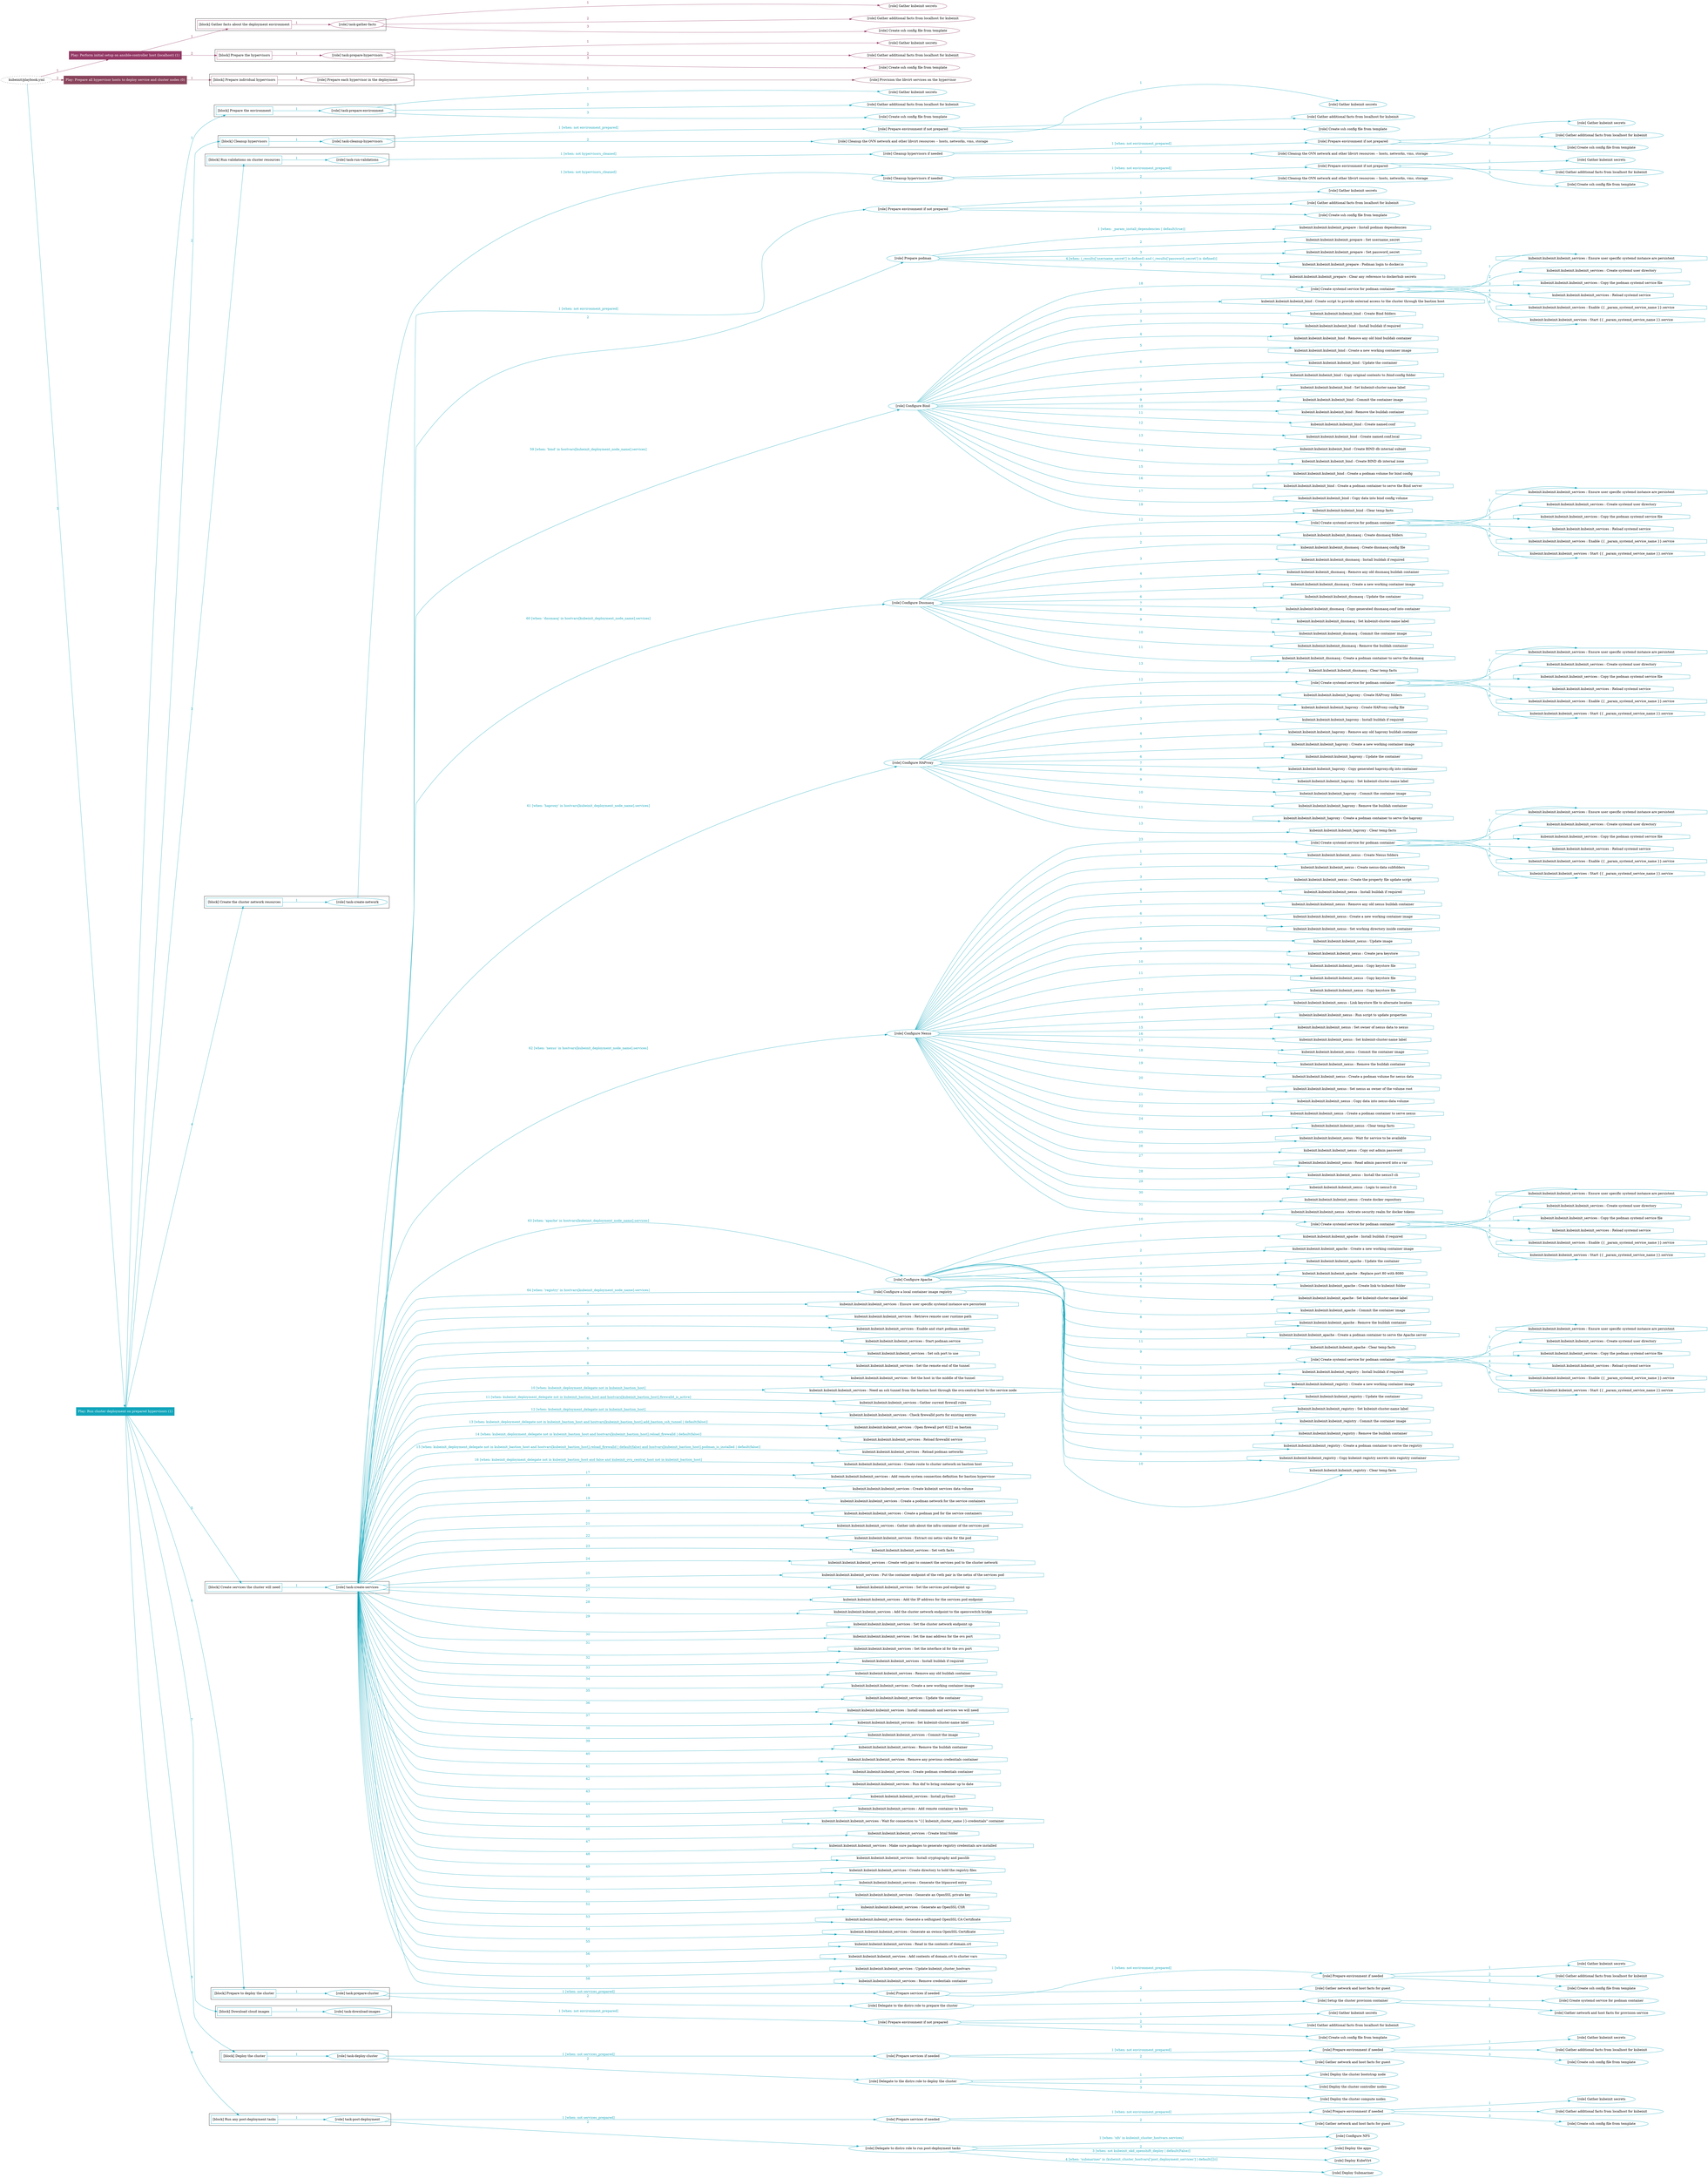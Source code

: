 digraph {
	graph [concentrate=true ordering=in rankdir=LR ratio=fill]
	edge [esep=5 sep=10]
	"kubeinit/playbook.yml" [id=root_node style=dotted]
	play_a338ae3c [label="Play: Perform initial setup on ansible-controller host (localhost) (1)" color="#943865" fontcolor="#ffffff" id=play_a338ae3c shape=box style=filled tooltip=localhost]
	"kubeinit/playbook.yml" -> play_a338ae3c [label="1 " color="#943865" fontcolor="#943865" id=edge_2c292257 labeltooltip="1 " tooltip="1 "]
	subgraph "Gather kubeinit secrets" {
		role_15edbafb [label="[role] Gather kubeinit secrets" color="#943865" id=role_15edbafb tooltip="Gather kubeinit secrets"]
	}
	subgraph "Gather additional facts from localhost for kubeinit" {
		role_ae10b5e0 [label="[role] Gather additional facts from localhost for kubeinit" color="#943865" id=role_ae10b5e0 tooltip="Gather additional facts from localhost for kubeinit"]
	}
	subgraph "Create ssh config file from template" {
		role_5c28efd5 [label="[role] Create ssh config file from template" color="#943865" id=role_5c28efd5 tooltip="Create ssh config file from template"]
	}
	subgraph "task-gather-facts" {
		role_f26f15ea [label="[role] task-gather-facts" color="#943865" id=role_f26f15ea tooltip="task-gather-facts"]
		role_f26f15ea -> role_15edbafb [label="1 " color="#943865" fontcolor="#943865" id=edge_d3e31b6f labeltooltip="1 " tooltip="1 "]
		role_f26f15ea -> role_ae10b5e0 [label="2 " color="#943865" fontcolor="#943865" id=edge_e030c349 labeltooltip="2 " tooltip="2 "]
		role_f26f15ea -> role_5c28efd5 [label="3 " color="#943865" fontcolor="#943865" id=edge_7d9c6b8b labeltooltip="3 " tooltip="3 "]
	}
	subgraph "Gather kubeinit secrets" {
		role_ebf9fff2 [label="[role] Gather kubeinit secrets" color="#943865" id=role_ebf9fff2 tooltip="Gather kubeinit secrets"]
	}
	subgraph "Gather additional facts from localhost for kubeinit" {
		role_52e7aea4 [label="[role] Gather additional facts from localhost for kubeinit" color="#943865" id=role_52e7aea4 tooltip="Gather additional facts from localhost for kubeinit"]
	}
	subgraph "Create ssh config file from template" {
		role_bdd6470a [label="[role] Create ssh config file from template" color="#943865" id=role_bdd6470a tooltip="Create ssh config file from template"]
	}
	subgraph "task-prepare-hypervisors" {
		role_5a1bec48 [label="[role] task-prepare-hypervisors" color="#943865" id=role_5a1bec48 tooltip="task-prepare-hypervisors"]
		role_5a1bec48 -> role_ebf9fff2 [label="1 " color="#943865" fontcolor="#943865" id=edge_ffb9f53b labeltooltip="1 " tooltip="1 "]
		role_5a1bec48 -> role_52e7aea4 [label="2 " color="#943865" fontcolor="#943865" id=edge_ec08fd7b labeltooltip="2 " tooltip="2 "]
		role_5a1bec48 -> role_bdd6470a [label="3 " color="#943865" fontcolor="#943865" id=edge_a4405262 labeltooltip="3 " tooltip="3 "]
	}
	subgraph "Play: Perform initial setup on ansible-controller host (localhost) (1)" {
		play_a338ae3c -> block_ea3e38b2 [label=1 color="#943865" fontcolor="#943865" id=edge_ccc5db62 labeltooltip=1 tooltip=1]
		subgraph cluster_block_ea3e38b2 {
			block_ea3e38b2 [label="[block] Gather facts about the deployment environment" color="#943865" id=block_ea3e38b2 labeltooltip="Gather facts about the deployment environment" shape=box tooltip="Gather facts about the deployment environment"]
			block_ea3e38b2 -> role_f26f15ea [label="1 " color="#943865" fontcolor="#943865" id=edge_43a62dc5 labeltooltip="1 " tooltip="1 "]
		}
		play_a338ae3c -> block_a478e58b [label=2 color="#943865" fontcolor="#943865" id=edge_707f64f1 labeltooltip=2 tooltip=2]
		subgraph cluster_block_a478e58b {
			block_a478e58b [label="[block] Prepare the hypervisors" color="#943865" id=block_a478e58b labeltooltip="Prepare the hypervisors" shape=box tooltip="Prepare the hypervisors"]
			block_a478e58b -> role_5a1bec48 [label="1 " color="#943865" fontcolor="#943865" id=edge_e240719d labeltooltip="1 " tooltip="1 "]
		}
	}
	play_fa1559a0 [label="Play: Prepare all hypervisor hosts to deploy service and cluster nodes (0)" color="#89435b" fontcolor="#ffffff" id=play_fa1559a0 shape=box style=filled tooltip="Play: Prepare all hypervisor hosts to deploy service and cluster nodes (0)"]
	"kubeinit/playbook.yml" -> play_fa1559a0 [label="2 " color="#89435b" fontcolor="#89435b" id=edge_f83beb08 labeltooltip="2 " tooltip="2 "]
	subgraph "Provision the libvirt services on the hypervisor" {
		role_4e6841e1 [label="[role] Provision the libvirt services on the hypervisor" color="#89435b" id=role_4e6841e1 tooltip="Provision the libvirt services on the hypervisor"]
	}
	subgraph "Prepare each hypervisor in the deployment" {
		role_e51fa1f3 [label="[role] Prepare each hypervisor in the deployment" color="#89435b" id=role_e51fa1f3 tooltip="Prepare each hypervisor in the deployment"]
		role_e51fa1f3 -> role_4e6841e1 [label="1 " color="#89435b" fontcolor="#89435b" id=edge_10e8dc76 labeltooltip="1 " tooltip="1 "]
	}
	subgraph "Play: Prepare all hypervisor hosts to deploy service and cluster nodes (0)" {
		play_fa1559a0 -> block_92465881 [label=1 color="#89435b" fontcolor="#89435b" id=edge_411a8a6e labeltooltip=1 tooltip=1]
		subgraph cluster_block_92465881 {
			block_92465881 [label="[block] Prepare individual hypervisors" color="#89435b" id=block_92465881 labeltooltip="Prepare individual hypervisors" shape=box tooltip="Prepare individual hypervisors"]
			block_92465881 -> role_e51fa1f3 [label="1 " color="#89435b" fontcolor="#89435b" id=edge_cb3da845 labeltooltip="1 " tooltip="1 "]
		}
	}
	play_00ecca1b [label="Play: Run cluster deployment on prepared hypervisors (1)" color="#11a5bb" fontcolor="#ffffff" id=play_00ecca1b shape=box style=filled tooltip=localhost]
	"kubeinit/playbook.yml" -> play_00ecca1b [label="3 " color="#11a5bb" fontcolor="#11a5bb" id=edge_d1a9370a labeltooltip="3 " tooltip="3 "]
	subgraph "Gather kubeinit secrets" {
		role_2edba7ac [label="[role] Gather kubeinit secrets" color="#11a5bb" id=role_2edba7ac tooltip="Gather kubeinit secrets"]
	}
	subgraph "Gather additional facts from localhost for kubeinit" {
		role_5895cfb0 [label="[role] Gather additional facts from localhost for kubeinit" color="#11a5bb" id=role_5895cfb0 tooltip="Gather additional facts from localhost for kubeinit"]
	}
	subgraph "Create ssh config file from template" {
		role_86a80832 [label="[role] Create ssh config file from template" color="#11a5bb" id=role_86a80832 tooltip="Create ssh config file from template"]
	}
	subgraph "task-prepare-environment" {
		role_49b5df88 [label="[role] task-prepare-environment" color="#11a5bb" id=role_49b5df88 tooltip="task-prepare-environment"]
		role_49b5df88 -> role_2edba7ac [label="1 " color="#11a5bb" fontcolor="#11a5bb" id=edge_d904d4c0 labeltooltip="1 " tooltip="1 "]
		role_49b5df88 -> role_5895cfb0 [label="2 " color="#11a5bb" fontcolor="#11a5bb" id=edge_e1ab4df3 labeltooltip="2 " tooltip="2 "]
		role_49b5df88 -> role_86a80832 [label="3 " color="#11a5bb" fontcolor="#11a5bb" id=edge_28a058fb labeltooltip="3 " tooltip="3 "]
	}
	subgraph "Gather kubeinit secrets" {
		role_1c3ad29f [label="[role] Gather kubeinit secrets" color="#11a5bb" id=role_1c3ad29f tooltip="Gather kubeinit secrets"]
	}
	subgraph "Gather additional facts from localhost for kubeinit" {
		role_36d0f03a [label="[role] Gather additional facts from localhost for kubeinit" color="#11a5bb" id=role_36d0f03a tooltip="Gather additional facts from localhost for kubeinit"]
	}
	subgraph "Create ssh config file from template" {
		role_8eb8cef2 [label="[role] Create ssh config file from template" color="#11a5bb" id=role_8eb8cef2 tooltip="Create ssh config file from template"]
	}
	subgraph "Prepare environment if not prepared" {
		role_ce9b6a9f [label="[role] Prepare environment if not prepared" color="#11a5bb" id=role_ce9b6a9f tooltip="Prepare environment if not prepared"]
		role_ce9b6a9f -> role_1c3ad29f [label="1 " color="#11a5bb" fontcolor="#11a5bb" id=edge_4f2f1d35 labeltooltip="1 " tooltip="1 "]
		role_ce9b6a9f -> role_36d0f03a [label="2 " color="#11a5bb" fontcolor="#11a5bb" id=edge_f0a41524 labeltooltip="2 " tooltip="2 "]
		role_ce9b6a9f -> role_8eb8cef2 [label="3 " color="#11a5bb" fontcolor="#11a5bb" id=edge_d4a62052 labeltooltip="3 " tooltip="3 "]
	}
	subgraph "Cleanup the OVN network and other libvirt resources -- hosts, networks, vms, storage" {
		role_a2596a4d [label="[role] Cleanup the OVN network and other libvirt resources -- hosts, networks, vms, storage" color="#11a5bb" id=role_a2596a4d tooltip="Cleanup the OVN network and other libvirt resources -- hosts, networks, vms, storage"]
	}
	subgraph "task-cleanup-hypervisors" {
		role_ab5d95ec [label="[role] task-cleanup-hypervisors" color="#11a5bb" id=role_ab5d95ec tooltip="task-cleanup-hypervisors"]
		role_ab5d95ec -> role_ce9b6a9f [label="1 [when: not environment_prepared]" color="#11a5bb" fontcolor="#11a5bb" id=edge_be36ac58 labeltooltip="1 [when: not environment_prepared]" tooltip="1 [when: not environment_prepared]"]
		role_ab5d95ec -> role_a2596a4d [label="2 " color="#11a5bb" fontcolor="#11a5bb" id=edge_832bc0c2 labeltooltip="2 " tooltip="2 "]
	}
	subgraph "Gather kubeinit secrets" {
		role_ad8af9e5 [label="[role] Gather kubeinit secrets" color="#11a5bb" id=role_ad8af9e5 tooltip="Gather kubeinit secrets"]
	}
	subgraph "Gather additional facts from localhost for kubeinit" {
		role_7849b366 [label="[role] Gather additional facts from localhost for kubeinit" color="#11a5bb" id=role_7849b366 tooltip="Gather additional facts from localhost for kubeinit"]
	}
	subgraph "Create ssh config file from template" {
		role_975b37a7 [label="[role] Create ssh config file from template" color="#11a5bb" id=role_975b37a7 tooltip="Create ssh config file from template"]
	}
	subgraph "Prepare environment if not prepared" {
		role_c9a0e9e3 [label="[role] Prepare environment if not prepared" color="#11a5bb" id=role_c9a0e9e3 tooltip="Prepare environment if not prepared"]
		role_c9a0e9e3 -> role_ad8af9e5 [label="1 " color="#11a5bb" fontcolor="#11a5bb" id=edge_6c8f8931 labeltooltip="1 " tooltip="1 "]
		role_c9a0e9e3 -> role_7849b366 [label="2 " color="#11a5bb" fontcolor="#11a5bb" id=edge_f1c8dd36 labeltooltip="2 " tooltip="2 "]
		role_c9a0e9e3 -> role_975b37a7 [label="3 " color="#11a5bb" fontcolor="#11a5bb" id=edge_7a5d635d labeltooltip="3 " tooltip="3 "]
	}
	subgraph "Cleanup the OVN network and other libvirt resources -- hosts, networks, vms, storage" {
		role_88ec2228 [label="[role] Cleanup the OVN network and other libvirt resources -- hosts, networks, vms, storage" color="#11a5bb" id=role_88ec2228 tooltip="Cleanup the OVN network and other libvirt resources -- hosts, networks, vms, storage"]
	}
	subgraph "Cleanup hypervisors if needed" {
		role_9d6318fa [label="[role] Cleanup hypervisors if needed" color="#11a5bb" id=role_9d6318fa tooltip="Cleanup hypervisors if needed"]
		role_9d6318fa -> role_c9a0e9e3 [label="1 [when: not environment_prepared]" color="#11a5bb" fontcolor="#11a5bb" id=edge_c71f229a labeltooltip="1 [when: not environment_prepared]" tooltip="1 [when: not environment_prepared]"]
		role_9d6318fa -> role_88ec2228 [label="2 " color="#11a5bb" fontcolor="#11a5bb" id=edge_bf7942c8 labeltooltip="2 " tooltip="2 "]
	}
	subgraph "task-run-validations" {
		role_e8844c01 [label="[role] task-run-validations" color="#11a5bb" id=role_e8844c01 tooltip="task-run-validations"]
		role_e8844c01 -> role_9d6318fa [label="1 [when: not hypervisors_cleaned]" color="#11a5bb" fontcolor="#11a5bb" id=edge_ee92f333 labeltooltip="1 [when: not hypervisors_cleaned]" tooltip="1 [when: not hypervisors_cleaned]"]
	}
	subgraph "Gather kubeinit secrets" {
		role_aa0d2f7f [label="[role] Gather kubeinit secrets" color="#11a5bb" id=role_aa0d2f7f tooltip="Gather kubeinit secrets"]
	}
	subgraph "Gather additional facts from localhost for kubeinit" {
		role_53cc7059 [label="[role] Gather additional facts from localhost for kubeinit" color="#11a5bb" id=role_53cc7059 tooltip="Gather additional facts from localhost for kubeinit"]
	}
	subgraph "Create ssh config file from template" {
		role_e0e366e6 [label="[role] Create ssh config file from template" color="#11a5bb" id=role_e0e366e6 tooltip="Create ssh config file from template"]
	}
	subgraph "Prepare environment if not prepared" {
		role_042530ff [label="[role] Prepare environment if not prepared" color="#11a5bb" id=role_042530ff tooltip="Prepare environment if not prepared"]
		role_042530ff -> role_aa0d2f7f [label="1 " color="#11a5bb" fontcolor="#11a5bb" id=edge_be81a146 labeltooltip="1 " tooltip="1 "]
		role_042530ff -> role_53cc7059 [label="2 " color="#11a5bb" fontcolor="#11a5bb" id=edge_4191465f labeltooltip="2 " tooltip="2 "]
		role_042530ff -> role_e0e366e6 [label="3 " color="#11a5bb" fontcolor="#11a5bb" id=edge_4262a3a3 labeltooltip="3 " tooltip="3 "]
	}
	subgraph "Cleanup the OVN network and other libvirt resources -- hosts, networks, vms, storage" {
		role_17fab6b7 [label="[role] Cleanup the OVN network and other libvirt resources -- hosts, networks, vms, storage" color="#11a5bb" id=role_17fab6b7 tooltip="Cleanup the OVN network and other libvirt resources -- hosts, networks, vms, storage"]
	}
	subgraph "Cleanup hypervisors if needed" {
		role_a751ed0b [label="[role] Cleanup hypervisors if needed" color="#11a5bb" id=role_a751ed0b tooltip="Cleanup hypervisors if needed"]
		role_a751ed0b -> role_042530ff [label="1 [when: not environment_prepared]" color="#11a5bb" fontcolor="#11a5bb" id=edge_bcfbebdd labeltooltip="1 [when: not environment_prepared]" tooltip="1 [when: not environment_prepared]"]
		role_a751ed0b -> role_17fab6b7 [label="2 " color="#11a5bb" fontcolor="#11a5bb" id=edge_b0781802 labeltooltip="2 " tooltip="2 "]
	}
	subgraph "task-create-network" {
		role_c1437212 [label="[role] task-create-network" color="#11a5bb" id=role_c1437212 tooltip="task-create-network"]
		role_c1437212 -> role_a751ed0b [label="1 [when: not hypervisors_cleaned]" color="#11a5bb" fontcolor="#11a5bb" id=edge_1c01fc85 labeltooltip="1 [when: not hypervisors_cleaned]" tooltip="1 [when: not hypervisors_cleaned]"]
	}
	subgraph "Gather kubeinit secrets" {
		role_cd52958c [label="[role] Gather kubeinit secrets" color="#11a5bb" id=role_cd52958c tooltip="Gather kubeinit secrets"]
	}
	subgraph "Gather additional facts from localhost for kubeinit" {
		role_aad4539a [label="[role] Gather additional facts from localhost for kubeinit" color="#11a5bb" id=role_aad4539a tooltip="Gather additional facts from localhost for kubeinit"]
	}
	subgraph "Create ssh config file from template" {
		role_62c7daa0 [label="[role] Create ssh config file from template" color="#11a5bb" id=role_62c7daa0 tooltip="Create ssh config file from template"]
	}
	subgraph "Prepare environment if not prepared" {
		role_ed2a671f [label="[role] Prepare environment if not prepared" color="#11a5bb" id=role_ed2a671f tooltip="Prepare environment if not prepared"]
		role_ed2a671f -> role_cd52958c [label="1 " color="#11a5bb" fontcolor="#11a5bb" id=edge_0a7c6c22 labeltooltip="1 " tooltip="1 "]
		role_ed2a671f -> role_aad4539a [label="2 " color="#11a5bb" fontcolor="#11a5bb" id=edge_37518373 labeltooltip="2 " tooltip="2 "]
		role_ed2a671f -> role_62c7daa0 [label="3 " color="#11a5bb" fontcolor="#11a5bb" id=edge_692cc9af labeltooltip="3 " tooltip="3 "]
	}
	subgraph "Prepare podman" {
		role_6da94e4a [label="[role] Prepare podman" color="#11a5bb" id=role_6da94e4a tooltip="Prepare podman"]
		task_c5c07c0c [label="kubeinit.kubeinit.kubeinit_prepare : Install podman dependencies" color="#11a5bb" id=task_c5c07c0c shape=octagon tooltip="kubeinit.kubeinit.kubeinit_prepare : Install podman dependencies"]
		role_6da94e4a -> task_c5c07c0c [label="1 [when: _param_install_dependencies | default(true)]" color="#11a5bb" fontcolor="#11a5bb" id=edge_7d3c51c3 labeltooltip="1 [when: _param_install_dependencies | default(true)]" tooltip="1 [when: _param_install_dependencies | default(true)]"]
		task_acf488a5 [label="kubeinit.kubeinit.kubeinit_prepare : Set username_secret" color="#11a5bb" id=task_acf488a5 shape=octagon tooltip="kubeinit.kubeinit.kubeinit_prepare : Set username_secret"]
		role_6da94e4a -> task_acf488a5 [label="2 " color="#11a5bb" fontcolor="#11a5bb" id=edge_006c7723 labeltooltip="2 " tooltip="2 "]
		task_2bc50974 [label="kubeinit.kubeinit.kubeinit_prepare : Set password_secret" color="#11a5bb" id=task_2bc50974 shape=octagon tooltip="kubeinit.kubeinit.kubeinit_prepare : Set password_secret"]
		role_6da94e4a -> task_2bc50974 [label="3 " color="#11a5bb" fontcolor="#11a5bb" id=edge_39e566a6 labeltooltip="3 " tooltip="3 "]
		task_866db19e [label="kubeinit.kubeinit.kubeinit_prepare : Podman login to docker.io" color="#11a5bb" id=task_866db19e shape=octagon tooltip="kubeinit.kubeinit.kubeinit_prepare : Podman login to docker.io"]
		role_6da94e4a -> task_866db19e [label="4 [when: (_results['username_secret'] is defined) and (_results['password_secret'] is defined)]" color="#11a5bb" fontcolor="#11a5bb" id=edge_5c0a8f4a labeltooltip="4 [when: (_results['username_secret'] is defined) and (_results['password_secret'] is defined)]" tooltip="4 [when: (_results['username_secret'] is defined) and (_results['password_secret'] is defined)]"]
		task_84f1f032 [label="kubeinit.kubeinit.kubeinit_prepare : Clear any reference to dockerhub secrets" color="#11a5bb" id=task_84f1f032 shape=octagon tooltip="kubeinit.kubeinit.kubeinit_prepare : Clear any reference to dockerhub secrets"]
		role_6da94e4a -> task_84f1f032 [label="5 " color="#11a5bb" fontcolor="#11a5bb" id=edge_925b259e labeltooltip="5 " tooltip="5 "]
	}
	subgraph "Create systemd service for podman container" {
		role_c329410f [label="[role] Create systemd service for podman container" color="#11a5bb" id=role_c329410f tooltip="Create systemd service for podman container"]
		task_9bdfa85b [label="kubeinit.kubeinit.kubeinit_services : Ensure user specific systemd instance are persistent" color="#11a5bb" id=task_9bdfa85b shape=octagon tooltip="kubeinit.kubeinit.kubeinit_services : Ensure user specific systemd instance are persistent"]
		role_c329410f -> task_9bdfa85b [label="1 " color="#11a5bb" fontcolor="#11a5bb" id=edge_77be334e labeltooltip="1 " tooltip="1 "]
		task_e0ddf7d6 [label="kubeinit.kubeinit.kubeinit_services : Create systemd user directory" color="#11a5bb" id=task_e0ddf7d6 shape=octagon tooltip="kubeinit.kubeinit.kubeinit_services : Create systemd user directory"]
		role_c329410f -> task_e0ddf7d6 [label="2 " color="#11a5bb" fontcolor="#11a5bb" id=edge_9bf5c392 labeltooltip="2 " tooltip="2 "]
		task_cb768955 [label="kubeinit.kubeinit.kubeinit_services : Copy the podman systemd service file" color="#11a5bb" id=task_cb768955 shape=octagon tooltip="kubeinit.kubeinit.kubeinit_services : Copy the podman systemd service file"]
		role_c329410f -> task_cb768955 [label="3 " color="#11a5bb" fontcolor="#11a5bb" id=edge_47673b57 labeltooltip="3 " tooltip="3 "]
		task_0137059f [label="kubeinit.kubeinit.kubeinit_services : Reload systemd service" color="#11a5bb" id=task_0137059f shape=octagon tooltip="kubeinit.kubeinit.kubeinit_services : Reload systemd service"]
		role_c329410f -> task_0137059f [label="4 " color="#11a5bb" fontcolor="#11a5bb" id=edge_37a104c2 labeltooltip="4 " tooltip="4 "]
		task_37cdef79 [label="kubeinit.kubeinit.kubeinit_services : Enable {{ _param_systemd_service_name }}.service" color="#11a5bb" id=task_37cdef79 shape=octagon tooltip="kubeinit.kubeinit.kubeinit_services : Enable {{ _param_systemd_service_name }}.service"]
		role_c329410f -> task_37cdef79 [label="5 " color="#11a5bb" fontcolor="#11a5bb" id=edge_72381688 labeltooltip="5 " tooltip="5 "]
		task_72c2a133 [label="kubeinit.kubeinit.kubeinit_services : Start {{ _param_systemd_service_name }}.service" color="#11a5bb" id=task_72c2a133 shape=octagon tooltip="kubeinit.kubeinit.kubeinit_services : Start {{ _param_systemd_service_name }}.service"]
		role_c329410f -> task_72c2a133 [label="6 " color="#11a5bb" fontcolor="#11a5bb" id=edge_de739324 labeltooltip="6 " tooltip="6 "]
	}
	subgraph "Configure Bind" {
		role_85ae974c [label="[role] Configure Bind" color="#11a5bb" id=role_85ae974c tooltip="Configure Bind"]
		task_a6e842b5 [label="kubeinit.kubeinit.kubeinit_bind : Create script to provide external access to the cluster through the bastion host" color="#11a5bb" id=task_a6e842b5 shape=octagon tooltip="kubeinit.kubeinit.kubeinit_bind : Create script to provide external access to the cluster through the bastion host"]
		role_85ae974c -> task_a6e842b5 [label="1 " color="#11a5bb" fontcolor="#11a5bb" id=edge_f5e41cab labeltooltip="1 " tooltip="1 "]
		task_935f72fb [label="kubeinit.kubeinit.kubeinit_bind : Create Bind folders" color="#11a5bb" id=task_935f72fb shape=octagon tooltip="kubeinit.kubeinit.kubeinit_bind : Create Bind folders"]
		role_85ae974c -> task_935f72fb [label="2 " color="#11a5bb" fontcolor="#11a5bb" id=edge_24c96238 labeltooltip="2 " tooltip="2 "]
		task_f48b8db8 [label="kubeinit.kubeinit.kubeinit_bind : Install buildah if required" color="#11a5bb" id=task_f48b8db8 shape=octagon tooltip="kubeinit.kubeinit.kubeinit_bind : Install buildah if required"]
		role_85ae974c -> task_f48b8db8 [label="3 " color="#11a5bb" fontcolor="#11a5bb" id=edge_c82b11ce labeltooltip="3 " tooltip="3 "]
		task_036ea9e4 [label="kubeinit.kubeinit.kubeinit_bind : Remove any old bind buildah container" color="#11a5bb" id=task_036ea9e4 shape=octagon tooltip="kubeinit.kubeinit.kubeinit_bind : Remove any old bind buildah container"]
		role_85ae974c -> task_036ea9e4 [label="4 " color="#11a5bb" fontcolor="#11a5bb" id=edge_20bc6e0b labeltooltip="4 " tooltip="4 "]
		task_ad183012 [label="kubeinit.kubeinit.kubeinit_bind : Create a new working container image" color="#11a5bb" id=task_ad183012 shape=octagon tooltip="kubeinit.kubeinit.kubeinit_bind : Create a new working container image"]
		role_85ae974c -> task_ad183012 [label="5 " color="#11a5bb" fontcolor="#11a5bb" id=edge_054ba37f labeltooltip="5 " tooltip="5 "]
		task_d95e7a86 [label="kubeinit.kubeinit.kubeinit_bind : Update the container" color="#11a5bb" id=task_d95e7a86 shape=octagon tooltip="kubeinit.kubeinit.kubeinit_bind : Update the container"]
		role_85ae974c -> task_d95e7a86 [label="6 " color="#11a5bb" fontcolor="#11a5bb" id=edge_94af09c0 labeltooltip="6 " tooltip="6 "]
		task_3a8d5fbc [label="kubeinit.kubeinit.kubeinit_bind : Copy original contents to /bind-config folder" color="#11a5bb" id=task_3a8d5fbc shape=octagon tooltip="kubeinit.kubeinit.kubeinit_bind : Copy original contents to /bind-config folder"]
		role_85ae974c -> task_3a8d5fbc [label="7 " color="#11a5bb" fontcolor="#11a5bb" id=edge_d2f35ca8 labeltooltip="7 " tooltip="7 "]
		task_4c8d61ff [label="kubeinit.kubeinit.kubeinit_bind : Set kubeinit-cluster-name label" color="#11a5bb" id=task_4c8d61ff shape=octagon tooltip="kubeinit.kubeinit.kubeinit_bind : Set kubeinit-cluster-name label"]
		role_85ae974c -> task_4c8d61ff [label="8 " color="#11a5bb" fontcolor="#11a5bb" id=edge_7cc49593 labeltooltip="8 " tooltip="8 "]
		task_a81159de [label="kubeinit.kubeinit.kubeinit_bind : Commit the container image" color="#11a5bb" id=task_a81159de shape=octagon tooltip="kubeinit.kubeinit.kubeinit_bind : Commit the container image"]
		role_85ae974c -> task_a81159de [label="9 " color="#11a5bb" fontcolor="#11a5bb" id=edge_f4757f66 labeltooltip="9 " tooltip="9 "]
		task_bb71d32b [label="kubeinit.kubeinit.kubeinit_bind : Remove the buildah container" color="#11a5bb" id=task_bb71d32b shape=octagon tooltip="kubeinit.kubeinit.kubeinit_bind : Remove the buildah container"]
		role_85ae974c -> task_bb71d32b [label="10 " color="#11a5bb" fontcolor="#11a5bb" id=edge_189bc520 labeltooltip="10 " tooltip="10 "]
		task_ef483ca2 [label="kubeinit.kubeinit.kubeinit_bind : Create named.conf" color="#11a5bb" id=task_ef483ca2 shape=octagon tooltip="kubeinit.kubeinit.kubeinit_bind : Create named.conf"]
		role_85ae974c -> task_ef483ca2 [label="11 " color="#11a5bb" fontcolor="#11a5bb" id=edge_cfe6b2b9 labeltooltip="11 " tooltip="11 "]
		task_9a4830ac [label="kubeinit.kubeinit.kubeinit_bind : Create named.conf.local" color="#11a5bb" id=task_9a4830ac shape=octagon tooltip="kubeinit.kubeinit.kubeinit_bind : Create named.conf.local"]
		role_85ae974c -> task_9a4830ac [label="12 " color="#11a5bb" fontcolor="#11a5bb" id=edge_b7e9bf49 labeltooltip="12 " tooltip="12 "]
		task_82b30626 [label="kubeinit.kubeinit.kubeinit_bind : Create BIND db internal subnet" color="#11a5bb" id=task_82b30626 shape=octagon tooltip="kubeinit.kubeinit.kubeinit_bind : Create BIND db internal subnet"]
		role_85ae974c -> task_82b30626 [label="13 " color="#11a5bb" fontcolor="#11a5bb" id=edge_9598be99 labeltooltip="13 " tooltip="13 "]
		task_c7afc572 [label="kubeinit.kubeinit.kubeinit_bind : Create BIND db internal zone" color="#11a5bb" id=task_c7afc572 shape=octagon tooltip="kubeinit.kubeinit.kubeinit_bind : Create BIND db internal zone"]
		role_85ae974c -> task_c7afc572 [label="14 " color="#11a5bb" fontcolor="#11a5bb" id=edge_777b7e57 labeltooltip="14 " tooltip="14 "]
		task_ef87a664 [label="kubeinit.kubeinit.kubeinit_bind : Create a podman volume for bind config" color="#11a5bb" id=task_ef87a664 shape=octagon tooltip="kubeinit.kubeinit.kubeinit_bind : Create a podman volume for bind config"]
		role_85ae974c -> task_ef87a664 [label="15 " color="#11a5bb" fontcolor="#11a5bb" id=edge_79fcf91b labeltooltip="15 " tooltip="15 "]
		task_6a825a68 [label="kubeinit.kubeinit.kubeinit_bind : Create a podman container to serve the Bind server" color="#11a5bb" id=task_6a825a68 shape=octagon tooltip="kubeinit.kubeinit.kubeinit_bind : Create a podman container to serve the Bind server"]
		role_85ae974c -> task_6a825a68 [label="16 " color="#11a5bb" fontcolor="#11a5bb" id=edge_bf5432fe labeltooltip="16 " tooltip="16 "]
		task_c6b9af66 [label="kubeinit.kubeinit.kubeinit_bind : Copy data into bind config volume" color="#11a5bb" id=task_c6b9af66 shape=octagon tooltip="kubeinit.kubeinit.kubeinit_bind : Copy data into bind config volume"]
		role_85ae974c -> task_c6b9af66 [label="17 " color="#11a5bb" fontcolor="#11a5bb" id=edge_1fe261df labeltooltip="17 " tooltip="17 "]
		role_85ae974c -> role_c329410f [label="18 " color="#11a5bb" fontcolor="#11a5bb" id=edge_ac0aafeb labeltooltip="18 " tooltip="18 "]
		task_7f577345 [label="kubeinit.kubeinit.kubeinit_bind : Clear temp facts" color="#11a5bb" id=task_7f577345 shape=octagon tooltip="kubeinit.kubeinit.kubeinit_bind : Clear temp facts"]
		role_85ae974c -> task_7f577345 [label="19 " color="#11a5bb" fontcolor="#11a5bb" id=edge_e35d550a labeltooltip="19 " tooltip="19 "]
	}
	subgraph "Create systemd service for podman container" {
		role_1199b820 [label="[role] Create systemd service for podman container" color="#11a5bb" id=role_1199b820 tooltip="Create systemd service for podman container"]
		task_004c0d35 [label="kubeinit.kubeinit.kubeinit_services : Ensure user specific systemd instance are persistent" color="#11a5bb" id=task_004c0d35 shape=octagon tooltip="kubeinit.kubeinit.kubeinit_services : Ensure user specific systemd instance are persistent"]
		role_1199b820 -> task_004c0d35 [label="1 " color="#11a5bb" fontcolor="#11a5bb" id=edge_61c18f05 labeltooltip="1 " tooltip="1 "]
		task_1aa7d60a [label="kubeinit.kubeinit.kubeinit_services : Create systemd user directory" color="#11a5bb" id=task_1aa7d60a shape=octagon tooltip="kubeinit.kubeinit.kubeinit_services : Create systemd user directory"]
		role_1199b820 -> task_1aa7d60a [label="2 " color="#11a5bb" fontcolor="#11a5bb" id=edge_d86798de labeltooltip="2 " tooltip="2 "]
		task_fbd32428 [label="kubeinit.kubeinit.kubeinit_services : Copy the podman systemd service file" color="#11a5bb" id=task_fbd32428 shape=octagon tooltip="kubeinit.kubeinit.kubeinit_services : Copy the podman systemd service file"]
		role_1199b820 -> task_fbd32428 [label="3 " color="#11a5bb" fontcolor="#11a5bb" id=edge_207e7144 labeltooltip="3 " tooltip="3 "]
		task_c666b88e [label="kubeinit.kubeinit.kubeinit_services : Reload systemd service" color="#11a5bb" id=task_c666b88e shape=octagon tooltip="kubeinit.kubeinit.kubeinit_services : Reload systemd service"]
		role_1199b820 -> task_c666b88e [label="4 " color="#11a5bb" fontcolor="#11a5bb" id=edge_be06302e labeltooltip="4 " tooltip="4 "]
		task_ee21eb31 [label="kubeinit.kubeinit.kubeinit_services : Enable {{ _param_systemd_service_name }}.service" color="#11a5bb" id=task_ee21eb31 shape=octagon tooltip="kubeinit.kubeinit.kubeinit_services : Enable {{ _param_systemd_service_name }}.service"]
		role_1199b820 -> task_ee21eb31 [label="5 " color="#11a5bb" fontcolor="#11a5bb" id=edge_f9af41d4 labeltooltip="5 " tooltip="5 "]
		task_eb303082 [label="kubeinit.kubeinit.kubeinit_services : Start {{ _param_systemd_service_name }}.service" color="#11a5bb" id=task_eb303082 shape=octagon tooltip="kubeinit.kubeinit.kubeinit_services : Start {{ _param_systemd_service_name }}.service"]
		role_1199b820 -> task_eb303082 [label="6 " color="#11a5bb" fontcolor="#11a5bb" id=edge_47c25395 labeltooltip="6 " tooltip="6 "]
	}
	subgraph "Configure Dnsmasq" {
		role_4ea5c1ef [label="[role] Configure Dnsmasq" color="#11a5bb" id=role_4ea5c1ef tooltip="Configure Dnsmasq"]
		task_26a49a9e [label="kubeinit.kubeinit.kubeinit_dnsmasq : Create dnsmasq folders" color="#11a5bb" id=task_26a49a9e shape=octagon tooltip="kubeinit.kubeinit.kubeinit_dnsmasq : Create dnsmasq folders"]
		role_4ea5c1ef -> task_26a49a9e [label="1 " color="#11a5bb" fontcolor="#11a5bb" id=edge_4e239e6c labeltooltip="1 " tooltip="1 "]
		task_5cf42672 [label="kubeinit.kubeinit.kubeinit_dnsmasq : Create dnsmasq config file" color="#11a5bb" id=task_5cf42672 shape=octagon tooltip="kubeinit.kubeinit.kubeinit_dnsmasq : Create dnsmasq config file"]
		role_4ea5c1ef -> task_5cf42672 [label="2 " color="#11a5bb" fontcolor="#11a5bb" id=edge_00d8cebb labeltooltip="2 " tooltip="2 "]
		task_178f471b [label="kubeinit.kubeinit.kubeinit_dnsmasq : Install buildah if required" color="#11a5bb" id=task_178f471b shape=octagon tooltip="kubeinit.kubeinit.kubeinit_dnsmasq : Install buildah if required"]
		role_4ea5c1ef -> task_178f471b [label="3 " color="#11a5bb" fontcolor="#11a5bb" id=edge_5d57e459 labeltooltip="3 " tooltip="3 "]
		task_688b449e [label="kubeinit.kubeinit.kubeinit_dnsmasq : Remove any old dnsmasq buildah container" color="#11a5bb" id=task_688b449e shape=octagon tooltip="kubeinit.kubeinit.kubeinit_dnsmasq : Remove any old dnsmasq buildah container"]
		role_4ea5c1ef -> task_688b449e [label="4 " color="#11a5bb" fontcolor="#11a5bb" id=edge_86049e50 labeltooltip="4 " tooltip="4 "]
		task_36fed737 [label="kubeinit.kubeinit.kubeinit_dnsmasq : Create a new working container image" color="#11a5bb" id=task_36fed737 shape=octagon tooltip="kubeinit.kubeinit.kubeinit_dnsmasq : Create a new working container image"]
		role_4ea5c1ef -> task_36fed737 [label="5 " color="#11a5bb" fontcolor="#11a5bb" id=edge_59dcdc3a labeltooltip="5 " tooltip="5 "]
		task_7e404ac6 [label="kubeinit.kubeinit.kubeinit_dnsmasq : Update the container" color="#11a5bb" id=task_7e404ac6 shape=octagon tooltip="kubeinit.kubeinit.kubeinit_dnsmasq : Update the container"]
		role_4ea5c1ef -> task_7e404ac6 [label="6 " color="#11a5bb" fontcolor="#11a5bb" id=edge_76bf7ada labeltooltip="6 " tooltip="6 "]
		task_48e2d890 [label="kubeinit.kubeinit.kubeinit_dnsmasq : Copy generated dnsmasq.conf into container" color="#11a5bb" id=task_48e2d890 shape=octagon tooltip="kubeinit.kubeinit.kubeinit_dnsmasq : Copy generated dnsmasq.conf into container"]
		role_4ea5c1ef -> task_48e2d890 [label="7 " color="#11a5bb" fontcolor="#11a5bb" id=edge_1fd0401c labeltooltip="7 " tooltip="7 "]
		task_5b721130 [label="kubeinit.kubeinit.kubeinit_dnsmasq : Set kubeinit-cluster-name label" color="#11a5bb" id=task_5b721130 shape=octagon tooltip="kubeinit.kubeinit.kubeinit_dnsmasq : Set kubeinit-cluster-name label"]
		role_4ea5c1ef -> task_5b721130 [label="8 " color="#11a5bb" fontcolor="#11a5bb" id=edge_8b55dbc8 labeltooltip="8 " tooltip="8 "]
		task_ec876e93 [label="kubeinit.kubeinit.kubeinit_dnsmasq : Commit the container image" color="#11a5bb" id=task_ec876e93 shape=octagon tooltip="kubeinit.kubeinit.kubeinit_dnsmasq : Commit the container image"]
		role_4ea5c1ef -> task_ec876e93 [label="9 " color="#11a5bb" fontcolor="#11a5bb" id=edge_9743ff5b labeltooltip="9 " tooltip="9 "]
		task_caf66ea2 [label="kubeinit.kubeinit.kubeinit_dnsmasq : Remove the buildah container" color="#11a5bb" id=task_caf66ea2 shape=octagon tooltip="kubeinit.kubeinit.kubeinit_dnsmasq : Remove the buildah container"]
		role_4ea5c1ef -> task_caf66ea2 [label="10 " color="#11a5bb" fontcolor="#11a5bb" id=edge_129437c4 labeltooltip="10 " tooltip="10 "]
		task_575d16c1 [label="kubeinit.kubeinit.kubeinit_dnsmasq : Create a podman container to serve the dnsmasq" color="#11a5bb" id=task_575d16c1 shape=octagon tooltip="kubeinit.kubeinit.kubeinit_dnsmasq : Create a podman container to serve the dnsmasq"]
		role_4ea5c1ef -> task_575d16c1 [label="11 " color="#11a5bb" fontcolor="#11a5bb" id=edge_f0ae2a8c labeltooltip="11 " tooltip="11 "]
		role_4ea5c1ef -> role_1199b820 [label="12 " color="#11a5bb" fontcolor="#11a5bb" id=edge_aaaee25e labeltooltip="12 " tooltip="12 "]
		task_d3be69ef [label="kubeinit.kubeinit.kubeinit_dnsmasq : Clear temp facts" color="#11a5bb" id=task_d3be69ef shape=octagon tooltip="kubeinit.kubeinit.kubeinit_dnsmasq : Clear temp facts"]
		role_4ea5c1ef -> task_d3be69ef [label="13 " color="#11a5bb" fontcolor="#11a5bb" id=edge_213c23f2 labeltooltip="13 " tooltip="13 "]
	}
	subgraph "Create systemd service for podman container" {
		role_f377db55 [label="[role] Create systemd service for podman container" color="#11a5bb" id=role_f377db55 tooltip="Create systemd service for podman container"]
		task_067b4418 [label="kubeinit.kubeinit.kubeinit_services : Ensure user specific systemd instance are persistent" color="#11a5bb" id=task_067b4418 shape=octagon tooltip="kubeinit.kubeinit.kubeinit_services : Ensure user specific systemd instance are persistent"]
		role_f377db55 -> task_067b4418 [label="1 " color="#11a5bb" fontcolor="#11a5bb" id=edge_afce5abf labeltooltip="1 " tooltip="1 "]
		task_055a631e [label="kubeinit.kubeinit.kubeinit_services : Create systemd user directory" color="#11a5bb" id=task_055a631e shape=octagon tooltip="kubeinit.kubeinit.kubeinit_services : Create systemd user directory"]
		role_f377db55 -> task_055a631e [label="2 " color="#11a5bb" fontcolor="#11a5bb" id=edge_50c0deeb labeltooltip="2 " tooltip="2 "]
		task_8a593a2b [label="kubeinit.kubeinit.kubeinit_services : Copy the podman systemd service file" color="#11a5bb" id=task_8a593a2b shape=octagon tooltip="kubeinit.kubeinit.kubeinit_services : Copy the podman systemd service file"]
		role_f377db55 -> task_8a593a2b [label="3 " color="#11a5bb" fontcolor="#11a5bb" id=edge_3cba01cd labeltooltip="3 " tooltip="3 "]
		task_4f3793ea [label="kubeinit.kubeinit.kubeinit_services : Reload systemd service" color="#11a5bb" id=task_4f3793ea shape=octagon tooltip="kubeinit.kubeinit.kubeinit_services : Reload systemd service"]
		role_f377db55 -> task_4f3793ea [label="4 " color="#11a5bb" fontcolor="#11a5bb" id=edge_19b48e90 labeltooltip="4 " tooltip="4 "]
		task_6262fa15 [label="kubeinit.kubeinit.kubeinit_services : Enable {{ _param_systemd_service_name }}.service" color="#11a5bb" id=task_6262fa15 shape=octagon tooltip="kubeinit.kubeinit.kubeinit_services : Enable {{ _param_systemd_service_name }}.service"]
		role_f377db55 -> task_6262fa15 [label="5 " color="#11a5bb" fontcolor="#11a5bb" id=edge_faec138b labeltooltip="5 " tooltip="5 "]
		task_8d9b8374 [label="kubeinit.kubeinit.kubeinit_services : Start {{ _param_systemd_service_name }}.service" color="#11a5bb" id=task_8d9b8374 shape=octagon tooltip="kubeinit.kubeinit.kubeinit_services : Start {{ _param_systemd_service_name }}.service"]
		role_f377db55 -> task_8d9b8374 [label="6 " color="#11a5bb" fontcolor="#11a5bb" id=edge_914f1fdb labeltooltip="6 " tooltip="6 "]
	}
	subgraph "Configure HAProxy" {
		role_2524dadf [label="[role] Configure HAProxy" color="#11a5bb" id=role_2524dadf tooltip="Configure HAProxy"]
		task_be04fa5d [label="kubeinit.kubeinit.kubeinit_haproxy : Create HAProxy folders" color="#11a5bb" id=task_be04fa5d shape=octagon tooltip="kubeinit.kubeinit.kubeinit_haproxy : Create HAProxy folders"]
		role_2524dadf -> task_be04fa5d [label="1 " color="#11a5bb" fontcolor="#11a5bb" id=edge_68634c51 labeltooltip="1 " tooltip="1 "]
		task_ab5334f3 [label="kubeinit.kubeinit.kubeinit_haproxy : Create HAProxy config file" color="#11a5bb" id=task_ab5334f3 shape=octagon tooltip="kubeinit.kubeinit.kubeinit_haproxy : Create HAProxy config file"]
		role_2524dadf -> task_ab5334f3 [label="2 " color="#11a5bb" fontcolor="#11a5bb" id=edge_d926312f labeltooltip="2 " tooltip="2 "]
		task_e640801c [label="kubeinit.kubeinit.kubeinit_haproxy : Install buildah if required" color="#11a5bb" id=task_e640801c shape=octagon tooltip="kubeinit.kubeinit.kubeinit_haproxy : Install buildah if required"]
		role_2524dadf -> task_e640801c [label="3 " color="#11a5bb" fontcolor="#11a5bb" id=edge_4eea990a labeltooltip="3 " tooltip="3 "]
		task_6e9e427a [label="kubeinit.kubeinit.kubeinit_haproxy : Remove any old haproxy buildah container" color="#11a5bb" id=task_6e9e427a shape=octagon tooltip="kubeinit.kubeinit.kubeinit_haproxy : Remove any old haproxy buildah container"]
		role_2524dadf -> task_6e9e427a [label="4 " color="#11a5bb" fontcolor="#11a5bb" id=edge_d6298d4c labeltooltip="4 " tooltip="4 "]
		task_cd8ff245 [label="kubeinit.kubeinit.kubeinit_haproxy : Create a new working container image" color="#11a5bb" id=task_cd8ff245 shape=octagon tooltip="kubeinit.kubeinit.kubeinit_haproxy : Create a new working container image"]
		role_2524dadf -> task_cd8ff245 [label="5 " color="#11a5bb" fontcolor="#11a5bb" id=edge_8c810129 labeltooltip="5 " tooltip="5 "]
		task_d2aa2c10 [label="kubeinit.kubeinit.kubeinit_haproxy : Update the container" color="#11a5bb" id=task_d2aa2c10 shape=octagon tooltip="kubeinit.kubeinit.kubeinit_haproxy : Update the container"]
		role_2524dadf -> task_d2aa2c10 [label="6 " color="#11a5bb" fontcolor="#11a5bb" id=edge_3520b8f8 labeltooltip="6 " tooltip="6 "]
		task_e52b3f4d [label="kubeinit.kubeinit.kubeinit_haproxy : Copy generated haproxy.cfg into container" color="#11a5bb" id=task_e52b3f4d shape=octagon tooltip="kubeinit.kubeinit.kubeinit_haproxy : Copy generated haproxy.cfg into container"]
		role_2524dadf -> task_e52b3f4d [label="7 " color="#11a5bb" fontcolor="#11a5bb" id=edge_771294a2 labeltooltip="7 " tooltip="7 "]
		task_64cc2d47 [label="kubeinit.kubeinit.kubeinit_haproxy : Set kubeinit-cluster-name label" color="#11a5bb" id=task_64cc2d47 shape=octagon tooltip="kubeinit.kubeinit.kubeinit_haproxy : Set kubeinit-cluster-name label"]
		role_2524dadf -> task_64cc2d47 [label="8 " color="#11a5bb" fontcolor="#11a5bb" id=edge_374e0ab2 labeltooltip="8 " tooltip="8 "]
		task_ff0a00a0 [label="kubeinit.kubeinit.kubeinit_haproxy : Commit the container image" color="#11a5bb" id=task_ff0a00a0 shape=octagon tooltip="kubeinit.kubeinit.kubeinit_haproxy : Commit the container image"]
		role_2524dadf -> task_ff0a00a0 [label="9 " color="#11a5bb" fontcolor="#11a5bb" id=edge_2ac4575f labeltooltip="9 " tooltip="9 "]
		task_57d2cf25 [label="kubeinit.kubeinit.kubeinit_haproxy : Remove the buildah container" color="#11a5bb" id=task_57d2cf25 shape=octagon tooltip="kubeinit.kubeinit.kubeinit_haproxy : Remove the buildah container"]
		role_2524dadf -> task_57d2cf25 [label="10 " color="#11a5bb" fontcolor="#11a5bb" id=edge_7934a4bd labeltooltip="10 " tooltip="10 "]
		task_6a057050 [label="kubeinit.kubeinit.kubeinit_haproxy : Create a podman container to serve the haproxy" color="#11a5bb" id=task_6a057050 shape=octagon tooltip="kubeinit.kubeinit.kubeinit_haproxy : Create a podman container to serve the haproxy"]
		role_2524dadf -> task_6a057050 [label="11 " color="#11a5bb" fontcolor="#11a5bb" id=edge_b17def12 labeltooltip="11 " tooltip="11 "]
		role_2524dadf -> role_f377db55 [label="12 " color="#11a5bb" fontcolor="#11a5bb" id=edge_951645c5 labeltooltip="12 " tooltip="12 "]
		task_7a76c4fa [label="kubeinit.kubeinit.kubeinit_haproxy : Clear temp facts" color="#11a5bb" id=task_7a76c4fa shape=octagon tooltip="kubeinit.kubeinit.kubeinit_haproxy : Clear temp facts"]
		role_2524dadf -> task_7a76c4fa [label="13 " color="#11a5bb" fontcolor="#11a5bb" id=edge_ba46dfba labeltooltip="13 " tooltip="13 "]
	}
	subgraph "Create systemd service for podman container" {
		role_e9153255 [label="[role] Create systemd service for podman container" color="#11a5bb" id=role_e9153255 tooltip="Create systemd service for podman container"]
		task_d16fe166 [label="kubeinit.kubeinit.kubeinit_services : Ensure user specific systemd instance are persistent" color="#11a5bb" id=task_d16fe166 shape=octagon tooltip="kubeinit.kubeinit.kubeinit_services : Ensure user specific systemd instance are persistent"]
		role_e9153255 -> task_d16fe166 [label="1 " color="#11a5bb" fontcolor="#11a5bb" id=edge_ffb45bc6 labeltooltip="1 " tooltip="1 "]
		task_6a04b0e9 [label="kubeinit.kubeinit.kubeinit_services : Create systemd user directory" color="#11a5bb" id=task_6a04b0e9 shape=octagon tooltip="kubeinit.kubeinit.kubeinit_services : Create systemd user directory"]
		role_e9153255 -> task_6a04b0e9 [label="2 " color="#11a5bb" fontcolor="#11a5bb" id=edge_75b06b45 labeltooltip="2 " tooltip="2 "]
		task_afe3d6cb [label="kubeinit.kubeinit.kubeinit_services : Copy the podman systemd service file" color="#11a5bb" id=task_afe3d6cb shape=octagon tooltip="kubeinit.kubeinit.kubeinit_services : Copy the podman systemd service file"]
		role_e9153255 -> task_afe3d6cb [label="3 " color="#11a5bb" fontcolor="#11a5bb" id=edge_376b692e labeltooltip="3 " tooltip="3 "]
		task_9089fe32 [label="kubeinit.kubeinit.kubeinit_services : Reload systemd service" color="#11a5bb" id=task_9089fe32 shape=octagon tooltip="kubeinit.kubeinit.kubeinit_services : Reload systemd service"]
		role_e9153255 -> task_9089fe32 [label="4 " color="#11a5bb" fontcolor="#11a5bb" id=edge_13e2c7e2 labeltooltip="4 " tooltip="4 "]
		task_edb3b5b1 [label="kubeinit.kubeinit.kubeinit_services : Enable {{ _param_systemd_service_name }}.service" color="#11a5bb" id=task_edb3b5b1 shape=octagon tooltip="kubeinit.kubeinit.kubeinit_services : Enable {{ _param_systemd_service_name }}.service"]
		role_e9153255 -> task_edb3b5b1 [label="5 " color="#11a5bb" fontcolor="#11a5bb" id=edge_465608c9 labeltooltip="5 " tooltip="5 "]
		task_62b2b2c2 [label="kubeinit.kubeinit.kubeinit_services : Start {{ _param_systemd_service_name }}.service" color="#11a5bb" id=task_62b2b2c2 shape=octagon tooltip="kubeinit.kubeinit.kubeinit_services : Start {{ _param_systemd_service_name }}.service"]
		role_e9153255 -> task_62b2b2c2 [label="6 " color="#11a5bb" fontcolor="#11a5bb" id=edge_83afaf4a labeltooltip="6 " tooltip="6 "]
	}
	subgraph "Configure Nexus" {
		role_6d0a355a [label="[role] Configure Nexus" color="#11a5bb" id=role_6d0a355a tooltip="Configure Nexus"]
		task_e22b68d8 [label="kubeinit.kubeinit.kubeinit_nexus : Create Nexus folders" color="#11a5bb" id=task_e22b68d8 shape=octagon tooltip="kubeinit.kubeinit.kubeinit_nexus : Create Nexus folders"]
		role_6d0a355a -> task_e22b68d8 [label="1 " color="#11a5bb" fontcolor="#11a5bb" id=edge_f321600f labeltooltip="1 " tooltip="1 "]
		task_c1249a8f [label="kubeinit.kubeinit.kubeinit_nexus : Create nexus-data subfolders" color="#11a5bb" id=task_c1249a8f shape=octagon tooltip="kubeinit.kubeinit.kubeinit_nexus : Create nexus-data subfolders"]
		role_6d0a355a -> task_c1249a8f [label="2 " color="#11a5bb" fontcolor="#11a5bb" id=edge_7125a016 labeltooltip="2 " tooltip="2 "]
		task_9a8aca3e [label="kubeinit.kubeinit.kubeinit_nexus : Create the property file update script" color="#11a5bb" id=task_9a8aca3e shape=octagon tooltip="kubeinit.kubeinit.kubeinit_nexus : Create the property file update script"]
		role_6d0a355a -> task_9a8aca3e [label="3 " color="#11a5bb" fontcolor="#11a5bb" id=edge_7bf10ed5 labeltooltip="3 " tooltip="3 "]
		task_a9ecc8d6 [label="kubeinit.kubeinit.kubeinit_nexus : Install buildah if required" color="#11a5bb" id=task_a9ecc8d6 shape=octagon tooltip="kubeinit.kubeinit.kubeinit_nexus : Install buildah if required"]
		role_6d0a355a -> task_a9ecc8d6 [label="4 " color="#11a5bb" fontcolor="#11a5bb" id=edge_409e3a54 labeltooltip="4 " tooltip="4 "]
		task_a4ea9eb9 [label="kubeinit.kubeinit.kubeinit_nexus : Remove any old nexus buildah container" color="#11a5bb" id=task_a4ea9eb9 shape=octagon tooltip="kubeinit.kubeinit.kubeinit_nexus : Remove any old nexus buildah container"]
		role_6d0a355a -> task_a4ea9eb9 [label="5 " color="#11a5bb" fontcolor="#11a5bb" id=edge_ced763f9 labeltooltip="5 " tooltip="5 "]
		task_2562345e [label="kubeinit.kubeinit.kubeinit_nexus : Create a new working container image" color="#11a5bb" id=task_2562345e shape=octagon tooltip="kubeinit.kubeinit.kubeinit_nexus : Create a new working container image"]
		role_6d0a355a -> task_2562345e [label="6 " color="#11a5bb" fontcolor="#11a5bb" id=edge_bde2ac18 labeltooltip="6 " tooltip="6 "]
		task_ef77357e [label="kubeinit.kubeinit.kubeinit_nexus : Set working directory inside container" color="#11a5bb" id=task_ef77357e shape=octagon tooltip="kubeinit.kubeinit.kubeinit_nexus : Set working directory inside container"]
		role_6d0a355a -> task_ef77357e [label="7 " color="#11a5bb" fontcolor="#11a5bb" id=edge_d3494312 labeltooltip="7 " tooltip="7 "]
		task_cdfbad83 [label="kubeinit.kubeinit.kubeinit_nexus : Update image" color="#11a5bb" id=task_cdfbad83 shape=octagon tooltip="kubeinit.kubeinit.kubeinit_nexus : Update image"]
		role_6d0a355a -> task_cdfbad83 [label="8 " color="#11a5bb" fontcolor="#11a5bb" id=edge_faed4b6d labeltooltip="8 " tooltip="8 "]
		task_ad93b500 [label="kubeinit.kubeinit.kubeinit_nexus : Create java keystore" color="#11a5bb" id=task_ad93b500 shape=octagon tooltip="kubeinit.kubeinit.kubeinit_nexus : Create java keystore"]
		role_6d0a355a -> task_ad93b500 [label="9 " color="#11a5bb" fontcolor="#11a5bb" id=edge_22c76b89 labeltooltip="9 " tooltip="9 "]
		task_157c5d19 [label="kubeinit.kubeinit.kubeinit_nexus : Copy keystore file" color="#11a5bb" id=task_157c5d19 shape=octagon tooltip="kubeinit.kubeinit.kubeinit_nexus : Copy keystore file"]
		role_6d0a355a -> task_157c5d19 [label="10 " color="#11a5bb" fontcolor="#11a5bb" id=edge_785a8553 labeltooltip="10 " tooltip="10 "]
		task_968f0f0e [label="kubeinit.kubeinit.kubeinit_nexus : Copy keystore file" color="#11a5bb" id=task_968f0f0e shape=octagon tooltip="kubeinit.kubeinit.kubeinit_nexus : Copy keystore file"]
		role_6d0a355a -> task_968f0f0e [label="11 " color="#11a5bb" fontcolor="#11a5bb" id=edge_cf527ae9 labeltooltip="11 " tooltip="11 "]
		task_864512c4 [label="kubeinit.kubeinit.kubeinit_nexus : Copy keystore file" color="#11a5bb" id=task_864512c4 shape=octagon tooltip="kubeinit.kubeinit.kubeinit_nexus : Copy keystore file"]
		role_6d0a355a -> task_864512c4 [label="12 " color="#11a5bb" fontcolor="#11a5bb" id=edge_579d2dae labeltooltip="12 " tooltip="12 "]
		task_0b81fcea [label="kubeinit.kubeinit.kubeinit_nexus : Link keystore file to alternate location" color="#11a5bb" id=task_0b81fcea shape=octagon tooltip="kubeinit.kubeinit.kubeinit_nexus : Link keystore file to alternate location"]
		role_6d0a355a -> task_0b81fcea [label="13 " color="#11a5bb" fontcolor="#11a5bb" id=edge_e27b5b83 labeltooltip="13 " tooltip="13 "]
		task_daeaea85 [label="kubeinit.kubeinit.kubeinit_nexus : Run script to update properties" color="#11a5bb" id=task_daeaea85 shape=octagon tooltip="kubeinit.kubeinit.kubeinit_nexus : Run script to update properties"]
		role_6d0a355a -> task_daeaea85 [label="14 " color="#11a5bb" fontcolor="#11a5bb" id=edge_ced85631 labeltooltip="14 " tooltip="14 "]
		task_f4949432 [label="kubeinit.kubeinit.kubeinit_nexus : Set owner of nexus data to nexus" color="#11a5bb" id=task_f4949432 shape=octagon tooltip="kubeinit.kubeinit.kubeinit_nexus : Set owner of nexus data to nexus"]
		role_6d0a355a -> task_f4949432 [label="15 " color="#11a5bb" fontcolor="#11a5bb" id=edge_0be071a0 labeltooltip="15 " tooltip="15 "]
		task_1a330b84 [label="kubeinit.kubeinit.kubeinit_nexus : Set kubeinit-cluster-name label" color="#11a5bb" id=task_1a330b84 shape=octagon tooltip="kubeinit.kubeinit.kubeinit_nexus : Set kubeinit-cluster-name label"]
		role_6d0a355a -> task_1a330b84 [label="16 " color="#11a5bb" fontcolor="#11a5bb" id=edge_0fea6c29 labeltooltip="16 " tooltip="16 "]
		task_36e3b0f3 [label="kubeinit.kubeinit.kubeinit_nexus : Commit the container image" color="#11a5bb" id=task_36e3b0f3 shape=octagon tooltip="kubeinit.kubeinit.kubeinit_nexus : Commit the container image"]
		role_6d0a355a -> task_36e3b0f3 [label="17 " color="#11a5bb" fontcolor="#11a5bb" id=edge_c223e24d labeltooltip="17 " tooltip="17 "]
		task_81924b3d [label="kubeinit.kubeinit.kubeinit_nexus : Remove the buildah container" color="#11a5bb" id=task_81924b3d shape=octagon tooltip="kubeinit.kubeinit.kubeinit_nexus : Remove the buildah container"]
		role_6d0a355a -> task_81924b3d [label="18 " color="#11a5bb" fontcolor="#11a5bb" id=edge_c8992e7c labeltooltip="18 " tooltip="18 "]
		task_2fc6831d [label="kubeinit.kubeinit.kubeinit_nexus : Create a podman volume for nexus data" color="#11a5bb" id=task_2fc6831d shape=octagon tooltip="kubeinit.kubeinit.kubeinit_nexus : Create a podman volume for nexus data"]
		role_6d0a355a -> task_2fc6831d [label="19 " color="#11a5bb" fontcolor="#11a5bb" id=edge_fb50b7af labeltooltip="19 " tooltip="19 "]
		task_f30064dd [label="kubeinit.kubeinit.kubeinit_nexus : Set nexus as owner of the volume root" color="#11a5bb" id=task_f30064dd shape=octagon tooltip="kubeinit.kubeinit.kubeinit_nexus : Set nexus as owner of the volume root"]
		role_6d0a355a -> task_f30064dd [label="20 " color="#11a5bb" fontcolor="#11a5bb" id=edge_c608079e labeltooltip="20 " tooltip="20 "]
		task_eaf1a9ca [label="kubeinit.kubeinit.kubeinit_nexus : Copy data into nexus-data volume" color="#11a5bb" id=task_eaf1a9ca shape=octagon tooltip="kubeinit.kubeinit.kubeinit_nexus : Copy data into nexus-data volume"]
		role_6d0a355a -> task_eaf1a9ca [label="21 " color="#11a5bb" fontcolor="#11a5bb" id=edge_81593f31 labeltooltip="21 " tooltip="21 "]
		task_28f14494 [label="kubeinit.kubeinit.kubeinit_nexus : Create a podman container to serve nexus" color="#11a5bb" id=task_28f14494 shape=octagon tooltip="kubeinit.kubeinit.kubeinit_nexus : Create a podman container to serve nexus"]
		role_6d0a355a -> task_28f14494 [label="22 " color="#11a5bb" fontcolor="#11a5bb" id=edge_bdd37229 labeltooltip="22 " tooltip="22 "]
		role_6d0a355a -> role_e9153255 [label="23 " color="#11a5bb" fontcolor="#11a5bb" id=edge_04bf2d23 labeltooltip="23 " tooltip="23 "]
		task_000a3ba0 [label="kubeinit.kubeinit.kubeinit_nexus : Clear temp facts" color="#11a5bb" id=task_000a3ba0 shape=octagon tooltip="kubeinit.kubeinit.kubeinit_nexus : Clear temp facts"]
		role_6d0a355a -> task_000a3ba0 [label="24 " color="#11a5bb" fontcolor="#11a5bb" id=edge_183460d2 labeltooltip="24 " tooltip="24 "]
		task_012a074e [label="kubeinit.kubeinit.kubeinit_nexus : Wait for service to be available" color="#11a5bb" id=task_012a074e shape=octagon tooltip="kubeinit.kubeinit.kubeinit_nexus : Wait for service to be available"]
		role_6d0a355a -> task_012a074e [label="25 " color="#11a5bb" fontcolor="#11a5bb" id=edge_94ed4155 labeltooltip="25 " tooltip="25 "]
		task_02645237 [label="kubeinit.kubeinit.kubeinit_nexus : Copy out admin password" color="#11a5bb" id=task_02645237 shape=octagon tooltip="kubeinit.kubeinit.kubeinit_nexus : Copy out admin password"]
		role_6d0a355a -> task_02645237 [label="26 " color="#11a5bb" fontcolor="#11a5bb" id=edge_2bf32407 labeltooltip="26 " tooltip="26 "]
		task_487e1016 [label="kubeinit.kubeinit.kubeinit_nexus : Read admin password into a var" color="#11a5bb" id=task_487e1016 shape=octagon tooltip="kubeinit.kubeinit.kubeinit_nexus : Read admin password into a var"]
		role_6d0a355a -> task_487e1016 [label="27 " color="#11a5bb" fontcolor="#11a5bb" id=edge_80dda9ea labeltooltip="27 " tooltip="27 "]
		task_86fd98db [label="kubeinit.kubeinit.kubeinit_nexus : Install the nexus3 cli" color="#11a5bb" id=task_86fd98db shape=octagon tooltip="kubeinit.kubeinit.kubeinit_nexus : Install the nexus3 cli"]
		role_6d0a355a -> task_86fd98db [label="28 " color="#11a5bb" fontcolor="#11a5bb" id=edge_259b6f65 labeltooltip="28 " tooltip="28 "]
		task_f4d4d4f2 [label="kubeinit.kubeinit.kubeinit_nexus : Login to nexus3 cli" color="#11a5bb" id=task_f4d4d4f2 shape=octagon tooltip="kubeinit.kubeinit.kubeinit_nexus : Login to nexus3 cli"]
		role_6d0a355a -> task_f4d4d4f2 [label="29 " color="#11a5bb" fontcolor="#11a5bb" id=edge_95a2378d labeltooltip="29 " tooltip="29 "]
		task_10a77da0 [label="kubeinit.kubeinit.kubeinit_nexus : Create docker repository" color="#11a5bb" id=task_10a77da0 shape=octagon tooltip="kubeinit.kubeinit.kubeinit_nexus : Create docker repository"]
		role_6d0a355a -> task_10a77da0 [label="30 " color="#11a5bb" fontcolor="#11a5bb" id=edge_e7627936 labeltooltip="30 " tooltip="30 "]
		task_6be50a7f [label="kubeinit.kubeinit.kubeinit_nexus : Activate security realm for docker tokens" color="#11a5bb" id=task_6be50a7f shape=octagon tooltip="kubeinit.kubeinit.kubeinit_nexus : Activate security realm for docker tokens"]
		role_6d0a355a -> task_6be50a7f [label="31 " color="#11a5bb" fontcolor="#11a5bb" id=edge_43d33ae1 labeltooltip="31 " tooltip="31 "]
	}
	subgraph "Create systemd service for podman container" {
		role_b0518848 [label="[role] Create systemd service for podman container" color="#11a5bb" id=role_b0518848 tooltip="Create systemd service for podman container"]
		task_1b0cd707 [label="kubeinit.kubeinit.kubeinit_services : Ensure user specific systemd instance are persistent" color="#11a5bb" id=task_1b0cd707 shape=octagon tooltip="kubeinit.kubeinit.kubeinit_services : Ensure user specific systemd instance are persistent"]
		role_b0518848 -> task_1b0cd707 [label="1 " color="#11a5bb" fontcolor="#11a5bb" id=edge_4c57bc38 labeltooltip="1 " tooltip="1 "]
		task_37571043 [label="kubeinit.kubeinit.kubeinit_services : Create systemd user directory" color="#11a5bb" id=task_37571043 shape=octagon tooltip="kubeinit.kubeinit.kubeinit_services : Create systemd user directory"]
		role_b0518848 -> task_37571043 [label="2 " color="#11a5bb" fontcolor="#11a5bb" id=edge_e9dc52e2 labeltooltip="2 " tooltip="2 "]
		task_f79f43dc [label="kubeinit.kubeinit.kubeinit_services : Copy the podman systemd service file" color="#11a5bb" id=task_f79f43dc shape=octagon tooltip="kubeinit.kubeinit.kubeinit_services : Copy the podman systemd service file"]
		role_b0518848 -> task_f79f43dc [label="3 " color="#11a5bb" fontcolor="#11a5bb" id=edge_63d841e4 labeltooltip="3 " tooltip="3 "]
		task_0582e6ff [label="kubeinit.kubeinit.kubeinit_services : Reload systemd service" color="#11a5bb" id=task_0582e6ff shape=octagon tooltip="kubeinit.kubeinit.kubeinit_services : Reload systemd service"]
		role_b0518848 -> task_0582e6ff [label="4 " color="#11a5bb" fontcolor="#11a5bb" id=edge_dc9b38a5 labeltooltip="4 " tooltip="4 "]
		task_e66506e4 [label="kubeinit.kubeinit.kubeinit_services : Enable {{ _param_systemd_service_name }}.service" color="#11a5bb" id=task_e66506e4 shape=octagon tooltip="kubeinit.kubeinit.kubeinit_services : Enable {{ _param_systemd_service_name }}.service"]
		role_b0518848 -> task_e66506e4 [label="5 " color="#11a5bb" fontcolor="#11a5bb" id=edge_d88fb8c0 labeltooltip="5 " tooltip="5 "]
		task_c0f924c6 [label="kubeinit.kubeinit.kubeinit_services : Start {{ _param_systemd_service_name }}.service" color="#11a5bb" id=task_c0f924c6 shape=octagon tooltip="kubeinit.kubeinit.kubeinit_services : Start {{ _param_systemd_service_name }}.service"]
		role_b0518848 -> task_c0f924c6 [label="6 " color="#11a5bb" fontcolor="#11a5bb" id=edge_cd0f3b57 labeltooltip="6 " tooltip="6 "]
	}
	subgraph "Configure Apache" {
		role_a6c32f41 [label="[role] Configure Apache" color="#11a5bb" id=role_a6c32f41 tooltip="Configure Apache"]
		task_f07af953 [label="kubeinit.kubeinit.kubeinit_apache : Install buildah if required" color="#11a5bb" id=task_f07af953 shape=octagon tooltip="kubeinit.kubeinit.kubeinit_apache : Install buildah if required"]
		role_a6c32f41 -> task_f07af953 [label="1 " color="#11a5bb" fontcolor="#11a5bb" id=edge_0ab93de0 labeltooltip="1 " tooltip="1 "]
		task_bfea8aa9 [label="kubeinit.kubeinit.kubeinit_apache : Create a new working container image" color="#11a5bb" id=task_bfea8aa9 shape=octagon tooltip="kubeinit.kubeinit.kubeinit_apache : Create a new working container image"]
		role_a6c32f41 -> task_bfea8aa9 [label="2 " color="#11a5bb" fontcolor="#11a5bb" id=edge_dffb98c8 labeltooltip="2 " tooltip="2 "]
		task_d600e92b [label="kubeinit.kubeinit.kubeinit_apache : Update the container" color="#11a5bb" id=task_d600e92b shape=octagon tooltip="kubeinit.kubeinit.kubeinit_apache : Update the container"]
		role_a6c32f41 -> task_d600e92b [label="3 " color="#11a5bb" fontcolor="#11a5bb" id=edge_d12032b8 labeltooltip="3 " tooltip="3 "]
		task_f2545f17 [label="kubeinit.kubeinit.kubeinit_apache : Replace port 80 with 8080" color="#11a5bb" id=task_f2545f17 shape=octagon tooltip="kubeinit.kubeinit.kubeinit_apache : Replace port 80 with 8080"]
		role_a6c32f41 -> task_f2545f17 [label="4 " color="#11a5bb" fontcolor="#11a5bb" id=edge_186e387b labeltooltip="4 " tooltip="4 "]
		task_ce2739a5 [label="kubeinit.kubeinit.kubeinit_apache : Create link to kubeinit folder" color="#11a5bb" id=task_ce2739a5 shape=octagon tooltip="kubeinit.kubeinit.kubeinit_apache : Create link to kubeinit folder"]
		role_a6c32f41 -> task_ce2739a5 [label="5 " color="#11a5bb" fontcolor="#11a5bb" id=edge_28a7d76a labeltooltip="5 " tooltip="5 "]
		task_cef4a32c [label="kubeinit.kubeinit.kubeinit_apache : Set kubeinit-cluster-name label" color="#11a5bb" id=task_cef4a32c shape=octagon tooltip="kubeinit.kubeinit.kubeinit_apache : Set kubeinit-cluster-name label"]
		role_a6c32f41 -> task_cef4a32c [label="6 " color="#11a5bb" fontcolor="#11a5bb" id=edge_061d2e68 labeltooltip="6 " tooltip="6 "]
		task_fd0c1b6b [label="kubeinit.kubeinit.kubeinit_apache : Commit the container image" color="#11a5bb" id=task_fd0c1b6b shape=octagon tooltip="kubeinit.kubeinit.kubeinit_apache : Commit the container image"]
		role_a6c32f41 -> task_fd0c1b6b [label="7 " color="#11a5bb" fontcolor="#11a5bb" id=edge_ccf4b67d labeltooltip="7 " tooltip="7 "]
		task_3735a1de [label="kubeinit.kubeinit.kubeinit_apache : Remove the buildah container" color="#11a5bb" id=task_3735a1de shape=octagon tooltip="kubeinit.kubeinit.kubeinit_apache : Remove the buildah container"]
		role_a6c32f41 -> task_3735a1de [label="8 " color="#11a5bb" fontcolor="#11a5bb" id=edge_3c1cdaec labeltooltip="8 " tooltip="8 "]
		task_e500e2aa [label="kubeinit.kubeinit.kubeinit_apache : Create a podman container to serve the Apache server" color="#11a5bb" id=task_e500e2aa shape=octagon tooltip="kubeinit.kubeinit.kubeinit_apache : Create a podman container to serve the Apache server"]
		role_a6c32f41 -> task_e500e2aa [label="9 " color="#11a5bb" fontcolor="#11a5bb" id=edge_891bc4a0 labeltooltip="9 " tooltip="9 "]
		role_a6c32f41 -> role_b0518848 [label="10 " color="#11a5bb" fontcolor="#11a5bb" id=edge_0b163ff1 labeltooltip="10 " tooltip="10 "]
		task_3e25634e [label="kubeinit.kubeinit.kubeinit_apache : Clear temp facts" color="#11a5bb" id=task_3e25634e shape=octagon tooltip="kubeinit.kubeinit.kubeinit_apache : Clear temp facts"]
		role_a6c32f41 -> task_3e25634e [label="11 " color="#11a5bb" fontcolor="#11a5bb" id=edge_a76bde5f labeltooltip="11 " tooltip="11 "]
	}
	subgraph "Create systemd service for podman container" {
		role_4b606356 [label="[role] Create systemd service for podman container" color="#11a5bb" id=role_4b606356 tooltip="Create systemd service for podman container"]
		task_b8bd2423 [label="kubeinit.kubeinit.kubeinit_services : Ensure user specific systemd instance are persistent" color="#11a5bb" id=task_b8bd2423 shape=octagon tooltip="kubeinit.kubeinit.kubeinit_services : Ensure user specific systemd instance are persistent"]
		role_4b606356 -> task_b8bd2423 [label="1 " color="#11a5bb" fontcolor="#11a5bb" id=edge_b8ad7682 labeltooltip="1 " tooltip="1 "]
		task_bd69592a [label="kubeinit.kubeinit.kubeinit_services : Create systemd user directory" color="#11a5bb" id=task_bd69592a shape=octagon tooltip="kubeinit.kubeinit.kubeinit_services : Create systemd user directory"]
		role_4b606356 -> task_bd69592a [label="2 " color="#11a5bb" fontcolor="#11a5bb" id=edge_bb49f703 labeltooltip="2 " tooltip="2 "]
		task_6c177a7b [label="kubeinit.kubeinit.kubeinit_services : Copy the podman systemd service file" color="#11a5bb" id=task_6c177a7b shape=octagon tooltip="kubeinit.kubeinit.kubeinit_services : Copy the podman systemd service file"]
		role_4b606356 -> task_6c177a7b [label="3 " color="#11a5bb" fontcolor="#11a5bb" id=edge_e37c8772 labeltooltip="3 " tooltip="3 "]
		task_8baafb81 [label="kubeinit.kubeinit.kubeinit_services : Reload systemd service" color="#11a5bb" id=task_8baafb81 shape=octagon tooltip="kubeinit.kubeinit.kubeinit_services : Reload systemd service"]
		role_4b606356 -> task_8baafb81 [label="4 " color="#11a5bb" fontcolor="#11a5bb" id=edge_aa051d91 labeltooltip="4 " tooltip="4 "]
		task_a5caeba4 [label="kubeinit.kubeinit.kubeinit_services : Enable {{ _param_systemd_service_name }}.service" color="#11a5bb" id=task_a5caeba4 shape=octagon tooltip="kubeinit.kubeinit.kubeinit_services : Enable {{ _param_systemd_service_name }}.service"]
		role_4b606356 -> task_a5caeba4 [label="5 " color="#11a5bb" fontcolor="#11a5bb" id=edge_c5dc8abe labeltooltip="5 " tooltip="5 "]
		task_63d0090f [label="kubeinit.kubeinit.kubeinit_services : Start {{ _param_systemd_service_name }}.service" color="#11a5bb" id=task_63d0090f shape=octagon tooltip="kubeinit.kubeinit.kubeinit_services : Start {{ _param_systemd_service_name }}.service"]
		role_4b606356 -> task_63d0090f [label="6 " color="#11a5bb" fontcolor="#11a5bb" id=edge_4e93ece7 labeltooltip="6 " tooltip="6 "]
	}
	subgraph "Configure a local container image registry" {
		role_8094f1ec [label="[role] Configure a local container image registry" color="#11a5bb" id=role_8094f1ec tooltip="Configure a local container image registry"]
		task_421d5277 [label="kubeinit.kubeinit.kubeinit_registry : Install buildah if required" color="#11a5bb" id=task_421d5277 shape=octagon tooltip="kubeinit.kubeinit.kubeinit_registry : Install buildah if required"]
		role_8094f1ec -> task_421d5277 [label="1 " color="#11a5bb" fontcolor="#11a5bb" id=edge_4e5f7329 labeltooltip="1 " tooltip="1 "]
		task_9167c247 [label="kubeinit.kubeinit.kubeinit_registry : Create a new working container image" color="#11a5bb" id=task_9167c247 shape=octagon tooltip="kubeinit.kubeinit.kubeinit_registry : Create a new working container image"]
		role_8094f1ec -> task_9167c247 [label="2 " color="#11a5bb" fontcolor="#11a5bb" id=edge_2797f26d labeltooltip="2 " tooltip="2 "]
		task_41f41af7 [label="kubeinit.kubeinit.kubeinit_registry : Update the container" color="#11a5bb" id=task_41f41af7 shape=octagon tooltip="kubeinit.kubeinit.kubeinit_registry : Update the container"]
		role_8094f1ec -> task_41f41af7 [label="3 " color="#11a5bb" fontcolor="#11a5bb" id=edge_d554c2af labeltooltip="3 " tooltip="3 "]
		task_08a15986 [label="kubeinit.kubeinit.kubeinit_registry : Set kubeinit-cluster-name label" color="#11a5bb" id=task_08a15986 shape=octagon tooltip="kubeinit.kubeinit.kubeinit_registry : Set kubeinit-cluster-name label"]
		role_8094f1ec -> task_08a15986 [label="4 " color="#11a5bb" fontcolor="#11a5bb" id=edge_5cc2db9a labeltooltip="4 " tooltip="4 "]
		task_e1ff4dcd [label="kubeinit.kubeinit.kubeinit_registry : Commit the container image" color="#11a5bb" id=task_e1ff4dcd shape=octagon tooltip="kubeinit.kubeinit.kubeinit_registry : Commit the container image"]
		role_8094f1ec -> task_e1ff4dcd [label="5 " color="#11a5bb" fontcolor="#11a5bb" id=edge_d97fe58d labeltooltip="5 " tooltip="5 "]
		task_7fad38f1 [label="kubeinit.kubeinit.kubeinit_registry : Remove the buildah container" color="#11a5bb" id=task_7fad38f1 shape=octagon tooltip="kubeinit.kubeinit.kubeinit_registry : Remove the buildah container"]
		role_8094f1ec -> task_7fad38f1 [label="6 " color="#11a5bb" fontcolor="#11a5bb" id=edge_cb9fc5c0 labeltooltip="6 " tooltip="6 "]
		task_bb35e9ef [label="kubeinit.kubeinit.kubeinit_registry : Create a podman container to serve the registry" color="#11a5bb" id=task_bb35e9ef shape=octagon tooltip="kubeinit.kubeinit.kubeinit_registry : Create a podman container to serve the registry"]
		role_8094f1ec -> task_bb35e9ef [label="7 " color="#11a5bb" fontcolor="#11a5bb" id=edge_0a98c74a labeltooltip="7 " tooltip="7 "]
		task_04629f13 [label="kubeinit.kubeinit.kubeinit_registry : Copy kubeinit registry secrets into registry container" color="#11a5bb" id=task_04629f13 shape=octagon tooltip="kubeinit.kubeinit.kubeinit_registry : Copy kubeinit registry secrets into registry container"]
		role_8094f1ec -> task_04629f13 [label="8 " color="#11a5bb" fontcolor="#11a5bb" id=edge_bb77f5cb labeltooltip="8 " tooltip="8 "]
		role_8094f1ec -> role_4b606356 [label="9 " color="#11a5bb" fontcolor="#11a5bb" id=edge_59b468ee labeltooltip="9 " tooltip="9 "]
		task_fa60badc [label="kubeinit.kubeinit.kubeinit_registry : Clear temp facts" color="#11a5bb" id=task_fa60badc shape=octagon tooltip="kubeinit.kubeinit.kubeinit_registry : Clear temp facts"]
		role_8094f1ec -> task_fa60badc [label="10 " color="#11a5bb" fontcolor="#11a5bb" id=edge_a46d3998 labeltooltip="10 " tooltip="10 "]
	}
	subgraph "task-create-services" {
		role_553a2041 [label="[role] task-create-services" color="#11a5bb" id=role_553a2041 tooltip="task-create-services"]
		role_553a2041 -> role_ed2a671f [label="1 [when: not environment_prepared]" color="#11a5bb" fontcolor="#11a5bb" id=edge_daca9756 labeltooltip="1 [when: not environment_prepared]" tooltip="1 [when: not environment_prepared]"]
		role_553a2041 -> role_6da94e4a [label="2 " color="#11a5bb" fontcolor="#11a5bb" id=edge_d8f5a247 labeltooltip="2 " tooltip="2 "]
		task_962d6505 [label="kubeinit.kubeinit.kubeinit_services : Ensure user specific systemd instance are persistent" color="#11a5bb" id=task_962d6505 shape=octagon tooltip="kubeinit.kubeinit.kubeinit_services : Ensure user specific systemd instance are persistent"]
		role_553a2041 -> task_962d6505 [label="3 " color="#11a5bb" fontcolor="#11a5bb" id=edge_bd564f66 labeltooltip="3 " tooltip="3 "]
		task_7c873413 [label="kubeinit.kubeinit.kubeinit_services : Retrieve remote user runtime path" color="#11a5bb" id=task_7c873413 shape=octagon tooltip="kubeinit.kubeinit.kubeinit_services : Retrieve remote user runtime path"]
		role_553a2041 -> task_7c873413 [label="4 " color="#11a5bb" fontcolor="#11a5bb" id=edge_78f29be4 labeltooltip="4 " tooltip="4 "]
		task_6eed493e [label="kubeinit.kubeinit.kubeinit_services : Enable and start podman.socket" color="#11a5bb" id=task_6eed493e shape=octagon tooltip="kubeinit.kubeinit.kubeinit_services : Enable and start podman.socket"]
		role_553a2041 -> task_6eed493e [label="5 " color="#11a5bb" fontcolor="#11a5bb" id=edge_2735c59e labeltooltip="5 " tooltip="5 "]
		task_a64e4f51 [label="kubeinit.kubeinit.kubeinit_services : Start podman.service" color="#11a5bb" id=task_a64e4f51 shape=octagon tooltip="kubeinit.kubeinit.kubeinit_services : Start podman.service"]
		role_553a2041 -> task_a64e4f51 [label="6 " color="#11a5bb" fontcolor="#11a5bb" id=edge_bebc0e08 labeltooltip="6 " tooltip="6 "]
		task_fb0f399a [label="kubeinit.kubeinit.kubeinit_services : Set ssh port to use" color="#11a5bb" id=task_fb0f399a shape=octagon tooltip="kubeinit.kubeinit.kubeinit_services : Set ssh port to use"]
		role_553a2041 -> task_fb0f399a [label="7 " color="#11a5bb" fontcolor="#11a5bb" id=edge_502bdf5d labeltooltip="7 " tooltip="7 "]
		task_dd7e45f8 [label="kubeinit.kubeinit.kubeinit_services : Set the remote end of the tunnel" color="#11a5bb" id=task_dd7e45f8 shape=octagon tooltip="kubeinit.kubeinit.kubeinit_services : Set the remote end of the tunnel"]
		role_553a2041 -> task_dd7e45f8 [label="8 " color="#11a5bb" fontcolor="#11a5bb" id=edge_3328e90f labeltooltip="8 " tooltip="8 "]
		task_87b4e88a [label="kubeinit.kubeinit.kubeinit_services : Set the host in the middle of the tunnel" color="#11a5bb" id=task_87b4e88a shape=octagon tooltip="kubeinit.kubeinit.kubeinit_services : Set the host in the middle of the tunnel"]
		role_553a2041 -> task_87b4e88a [label="9 " color="#11a5bb" fontcolor="#11a5bb" id=edge_7866b2dd labeltooltip="9 " tooltip="9 "]
		task_65c548c8 [label="kubeinit.kubeinit.kubeinit_services : Need an ssh tunnel from the bastion host through the ovn-central host to the service node" color="#11a5bb" id=task_65c548c8 shape=octagon tooltip="kubeinit.kubeinit.kubeinit_services : Need an ssh tunnel from the bastion host through the ovn-central host to the service node"]
		role_553a2041 -> task_65c548c8 [label="10 [when: kubeinit_deployment_delegate not in kubeinit_bastion_host]" color="#11a5bb" fontcolor="#11a5bb" id=edge_f6d696e6 labeltooltip="10 [when: kubeinit_deployment_delegate not in kubeinit_bastion_host]" tooltip="10 [when: kubeinit_deployment_delegate not in kubeinit_bastion_host]"]
		task_4c199557 [label="kubeinit.kubeinit.kubeinit_services : Gather current firewall rules" color="#11a5bb" id=task_4c199557 shape=octagon tooltip="kubeinit.kubeinit.kubeinit_services : Gather current firewall rules"]
		role_553a2041 -> task_4c199557 [label="11 [when: kubeinit_deployment_delegate not in kubeinit_bastion_host and hostvars[kubeinit_bastion_host].firewalld_is_active]" color="#11a5bb" fontcolor="#11a5bb" id=edge_c69ee918 labeltooltip="11 [when: kubeinit_deployment_delegate not in kubeinit_bastion_host and hostvars[kubeinit_bastion_host].firewalld_is_active]" tooltip="11 [when: kubeinit_deployment_delegate not in kubeinit_bastion_host and hostvars[kubeinit_bastion_host].firewalld_is_active]"]
		task_b991cea1 [label="kubeinit.kubeinit.kubeinit_services : Check firewalld ports for existing entries" color="#11a5bb" id=task_b991cea1 shape=octagon tooltip="kubeinit.kubeinit.kubeinit_services : Check firewalld ports for existing entries"]
		role_553a2041 -> task_b991cea1 [label="12 [when: kubeinit_deployment_delegate not in kubeinit_bastion_host]" color="#11a5bb" fontcolor="#11a5bb" id=edge_a51206a7 labeltooltip="12 [when: kubeinit_deployment_delegate not in kubeinit_bastion_host]" tooltip="12 [when: kubeinit_deployment_delegate not in kubeinit_bastion_host]"]
		task_f2d230e4 [label="kubeinit.kubeinit.kubeinit_services : Open firewall port 6222 on bastion" color="#11a5bb" id=task_f2d230e4 shape=octagon tooltip="kubeinit.kubeinit.kubeinit_services : Open firewall port 6222 on bastion"]
		role_553a2041 -> task_f2d230e4 [label="13 [when: kubeinit_deployment_delegate not in kubeinit_bastion_host and hostvars[kubeinit_bastion_host].add_bastion_ssh_tunnel | default(false)]" color="#11a5bb" fontcolor="#11a5bb" id=edge_12ad150d labeltooltip="13 [when: kubeinit_deployment_delegate not in kubeinit_bastion_host and hostvars[kubeinit_bastion_host].add_bastion_ssh_tunnel | default(false)]" tooltip="13 [when: kubeinit_deployment_delegate not in kubeinit_bastion_host and hostvars[kubeinit_bastion_host].add_bastion_ssh_tunnel | default(false)]"]
		task_6a37e563 [label="kubeinit.kubeinit.kubeinit_services : Reload firewalld service" color="#11a5bb" id=task_6a37e563 shape=octagon tooltip="kubeinit.kubeinit.kubeinit_services : Reload firewalld service"]
		role_553a2041 -> task_6a37e563 [label="14 [when: kubeinit_deployment_delegate not in kubeinit_bastion_host and hostvars[kubeinit_bastion_host].reload_firewalld | default(false)]" color="#11a5bb" fontcolor="#11a5bb" id=edge_0a33391e labeltooltip="14 [when: kubeinit_deployment_delegate not in kubeinit_bastion_host and hostvars[kubeinit_bastion_host].reload_firewalld | default(false)]" tooltip="14 [when: kubeinit_deployment_delegate not in kubeinit_bastion_host and hostvars[kubeinit_bastion_host].reload_firewalld | default(false)]"]
		task_590536ad [label="kubeinit.kubeinit.kubeinit_services : Reload podman networks" color="#11a5bb" id=task_590536ad shape=octagon tooltip="kubeinit.kubeinit.kubeinit_services : Reload podman networks"]
		role_553a2041 -> task_590536ad [label="15 [when: kubeinit_deployment_delegate not in kubeinit_bastion_host and hostvars[kubeinit_bastion_host].reload_firewalld | default(false) and hostvars[kubeinit_bastion_host].podman_is_installed | default(false)]" color="#11a5bb" fontcolor="#11a5bb" id=edge_00fb015a labeltooltip="15 [when: kubeinit_deployment_delegate not in kubeinit_bastion_host and hostvars[kubeinit_bastion_host].reload_firewalld | default(false) and hostvars[kubeinit_bastion_host].podman_is_installed | default(false)]" tooltip="15 [when: kubeinit_deployment_delegate not in kubeinit_bastion_host and hostvars[kubeinit_bastion_host].reload_firewalld | default(false) and hostvars[kubeinit_bastion_host].podman_is_installed | default(false)]"]
		task_1cf46685 [label="kubeinit.kubeinit.kubeinit_services : Create route to cluster network on bastion host" color="#11a5bb" id=task_1cf46685 shape=octagon tooltip="kubeinit.kubeinit.kubeinit_services : Create route to cluster network on bastion host"]
		role_553a2041 -> task_1cf46685 [label="16 [when: kubeinit_deployment_delegate not in kubeinit_bastion_host and false and kubeinit_ovn_central_host not in kubeinit_bastion_host]" color="#11a5bb" fontcolor="#11a5bb" id=edge_b32e2426 labeltooltip="16 [when: kubeinit_deployment_delegate not in kubeinit_bastion_host and false and kubeinit_ovn_central_host not in kubeinit_bastion_host]" tooltip="16 [when: kubeinit_deployment_delegate not in kubeinit_bastion_host and false and kubeinit_ovn_central_host not in kubeinit_bastion_host]"]
		task_1c02e742 [label="kubeinit.kubeinit.kubeinit_services : Add remote system connection definition for bastion hypervisor" color="#11a5bb" id=task_1c02e742 shape=octagon tooltip="kubeinit.kubeinit.kubeinit_services : Add remote system connection definition for bastion hypervisor"]
		role_553a2041 -> task_1c02e742 [label="17 " color="#11a5bb" fontcolor="#11a5bb" id=edge_806f2109 labeltooltip="17 " tooltip="17 "]
		task_62f73d4d [label="kubeinit.kubeinit.kubeinit_services : Create kubeinit services data volume" color="#11a5bb" id=task_62f73d4d shape=octagon tooltip="kubeinit.kubeinit.kubeinit_services : Create kubeinit services data volume"]
		role_553a2041 -> task_62f73d4d [label="18 " color="#11a5bb" fontcolor="#11a5bb" id=edge_f53968b1 labeltooltip="18 " tooltip="18 "]
		task_af0f10ba [label="kubeinit.kubeinit.kubeinit_services : Create a podman network for the service containers" color="#11a5bb" id=task_af0f10ba shape=octagon tooltip="kubeinit.kubeinit.kubeinit_services : Create a podman network for the service containers"]
		role_553a2041 -> task_af0f10ba [label="19 " color="#11a5bb" fontcolor="#11a5bb" id=edge_06104ce7 labeltooltip="19 " tooltip="19 "]
		task_88ad0591 [label="kubeinit.kubeinit.kubeinit_services : Create a podman pod for the service containers" color="#11a5bb" id=task_88ad0591 shape=octagon tooltip="kubeinit.kubeinit.kubeinit_services : Create a podman pod for the service containers"]
		role_553a2041 -> task_88ad0591 [label="20 " color="#11a5bb" fontcolor="#11a5bb" id=edge_04b374f9 labeltooltip="20 " tooltip="20 "]
		task_a24b1bc4 [label="kubeinit.kubeinit.kubeinit_services : Gather info about the infra container of the services pod" color="#11a5bb" id=task_a24b1bc4 shape=octagon tooltip="kubeinit.kubeinit.kubeinit_services : Gather info about the infra container of the services pod"]
		role_553a2041 -> task_a24b1bc4 [label="21 " color="#11a5bb" fontcolor="#11a5bb" id=edge_2c5d04f4 labeltooltip="21 " tooltip="21 "]
		task_28cc682e [label="kubeinit.kubeinit.kubeinit_services : Extract cni netns value for the pod" color="#11a5bb" id=task_28cc682e shape=octagon tooltip="kubeinit.kubeinit.kubeinit_services : Extract cni netns value for the pod"]
		role_553a2041 -> task_28cc682e [label="22 " color="#11a5bb" fontcolor="#11a5bb" id=edge_d7cdb0eb labeltooltip="22 " tooltip="22 "]
		task_4659927f [label="kubeinit.kubeinit.kubeinit_services : Set veth facts" color="#11a5bb" id=task_4659927f shape=octagon tooltip="kubeinit.kubeinit.kubeinit_services : Set veth facts"]
		role_553a2041 -> task_4659927f [label="23 " color="#11a5bb" fontcolor="#11a5bb" id=edge_f7793292 labeltooltip="23 " tooltip="23 "]
		task_aa82a9c5 [label="kubeinit.kubeinit.kubeinit_services : Create veth pair to connect the services pod to the cluster network" color="#11a5bb" id=task_aa82a9c5 shape=octagon tooltip="kubeinit.kubeinit.kubeinit_services : Create veth pair to connect the services pod to the cluster network"]
		role_553a2041 -> task_aa82a9c5 [label="24 " color="#11a5bb" fontcolor="#11a5bb" id=edge_c653524a labeltooltip="24 " tooltip="24 "]
		task_43af2fa1 [label="kubeinit.kubeinit.kubeinit_services : Put the container endpoint of the veth pair in the netns of the services pod" color="#11a5bb" id=task_43af2fa1 shape=octagon tooltip="kubeinit.kubeinit.kubeinit_services : Put the container endpoint of the veth pair in the netns of the services pod"]
		role_553a2041 -> task_43af2fa1 [label="25 " color="#11a5bb" fontcolor="#11a5bb" id=edge_8d7b9a3d labeltooltip="25 " tooltip="25 "]
		task_9b268a45 [label="kubeinit.kubeinit.kubeinit_services : Set the services pod endpoint up" color="#11a5bb" id=task_9b268a45 shape=octagon tooltip="kubeinit.kubeinit.kubeinit_services : Set the services pod endpoint up"]
		role_553a2041 -> task_9b268a45 [label="26 " color="#11a5bb" fontcolor="#11a5bb" id=edge_78a5553a labeltooltip="26 " tooltip="26 "]
		task_9df90fd6 [label="kubeinit.kubeinit.kubeinit_services : Add the IP address for the services pod endpoint" color="#11a5bb" id=task_9df90fd6 shape=octagon tooltip="kubeinit.kubeinit.kubeinit_services : Add the IP address for the services pod endpoint"]
		role_553a2041 -> task_9df90fd6 [label="27 " color="#11a5bb" fontcolor="#11a5bb" id=edge_6686dfb7 labeltooltip="27 " tooltip="27 "]
		task_aea2f8d2 [label="kubeinit.kubeinit.kubeinit_services : Add the cluster network endpoint to the openvswitch bridge" color="#11a5bb" id=task_aea2f8d2 shape=octagon tooltip="kubeinit.kubeinit.kubeinit_services : Add the cluster network endpoint to the openvswitch bridge"]
		role_553a2041 -> task_aea2f8d2 [label="28 " color="#11a5bb" fontcolor="#11a5bb" id=edge_1cea8d9e labeltooltip="28 " tooltip="28 "]
		task_1348009e [label="kubeinit.kubeinit.kubeinit_services : Set the cluster network endpoint up" color="#11a5bb" id=task_1348009e shape=octagon tooltip="kubeinit.kubeinit.kubeinit_services : Set the cluster network endpoint up"]
		role_553a2041 -> task_1348009e [label="29 " color="#11a5bb" fontcolor="#11a5bb" id=edge_180cdc5a labeltooltip="29 " tooltip="29 "]
		task_1ef4cbaf [label="kubeinit.kubeinit.kubeinit_services : Set the mac address for the ovs port" color="#11a5bb" id=task_1ef4cbaf shape=octagon tooltip="kubeinit.kubeinit.kubeinit_services : Set the mac address for the ovs port"]
		role_553a2041 -> task_1ef4cbaf [label="30 " color="#11a5bb" fontcolor="#11a5bb" id=edge_91813ab8 labeltooltip="30 " tooltip="30 "]
		task_1590d07f [label="kubeinit.kubeinit.kubeinit_services : Set the interface id for the ovs port" color="#11a5bb" id=task_1590d07f shape=octagon tooltip="kubeinit.kubeinit.kubeinit_services : Set the interface id for the ovs port"]
		role_553a2041 -> task_1590d07f [label="31 " color="#11a5bb" fontcolor="#11a5bb" id=edge_58155944 labeltooltip="31 " tooltip="31 "]
		task_659413f4 [label="kubeinit.kubeinit.kubeinit_services : Install buildah if required" color="#11a5bb" id=task_659413f4 shape=octagon tooltip="kubeinit.kubeinit.kubeinit_services : Install buildah if required"]
		role_553a2041 -> task_659413f4 [label="32 " color="#11a5bb" fontcolor="#11a5bb" id=edge_0c58ce6f labeltooltip="32 " tooltip="32 "]
		task_e77a9590 [label="kubeinit.kubeinit.kubeinit_services : Remove any old buildah container" color="#11a5bb" id=task_e77a9590 shape=octagon tooltip="kubeinit.kubeinit.kubeinit_services : Remove any old buildah container"]
		role_553a2041 -> task_e77a9590 [label="33 " color="#11a5bb" fontcolor="#11a5bb" id=edge_b24b518a labeltooltip="33 " tooltip="33 "]
		task_4fb0b882 [label="kubeinit.kubeinit.kubeinit_services : Create a new working container image" color="#11a5bb" id=task_4fb0b882 shape=octagon tooltip="kubeinit.kubeinit.kubeinit_services : Create a new working container image"]
		role_553a2041 -> task_4fb0b882 [label="34 " color="#11a5bb" fontcolor="#11a5bb" id=edge_6254d75e labeltooltip="34 " tooltip="34 "]
		task_d00acd40 [label="kubeinit.kubeinit.kubeinit_services : Update the container" color="#11a5bb" id=task_d00acd40 shape=octagon tooltip="kubeinit.kubeinit.kubeinit_services : Update the container"]
		role_553a2041 -> task_d00acd40 [label="35 " color="#11a5bb" fontcolor="#11a5bb" id=edge_b1284e77 labeltooltip="35 " tooltip="35 "]
		task_05de4113 [label="kubeinit.kubeinit.kubeinit_services : Install commands and services we will need" color="#11a5bb" id=task_05de4113 shape=octagon tooltip="kubeinit.kubeinit.kubeinit_services : Install commands and services we will need"]
		role_553a2041 -> task_05de4113 [label="36 " color="#11a5bb" fontcolor="#11a5bb" id=edge_d81ac7bf labeltooltip="36 " tooltip="36 "]
		task_1b23e604 [label="kubeinit.kubeinit.kubeinit_services : Set kubeinit-cluster-name label" color="#11a5bb" id=task_1b23e604 shape=octagon tooltip="kubeinit.kubeinit.kubeinit_services : Set kubeinit-cluster-name label"]
		role_553a2041 -> task_1b23e604 [label="37 " color="#11a5bb" fontcolor="#11a5bb" id=edge_d5da493c labeltooltip="37 " tooltip="37 "]
		task_b17a8052 [label="kubeinit.kubeinit.kubeinit_services : Commit the image" color="#11a5bb" id=task_b17a8052 shape=octagon tooltip="kubeinit.kubeinit.kubeinit_services : Commit the image"]
		role_553a2041 -> task_b17a8052 [label="38 " color="#11a5bb" fontcolor="#11a5bb" id=edge_461f71bd labeltooltip="38 " tooltip="38 "]
		task_3abd3433 [label="kubeinit.kubeinit.kubeinit_services : Remove the buildah container" color="#11a5bb" id=task_3abd3433 shape=octagon tooltip="kubeinit.kubeinit.kubeinit_services : Remove the buildah container"]
		role_553a2041 -> task_3abd3433 [label="39 " color="#11a5bb" fontcolor="#11a5bb" id=edge_c1797a2e labeltooltip="39 " tooltip="39 "]
		task_f5a74de6 [label="kubeinit.kubeinit.kubeinit_services : Remove any previous credentials container" color="#11a5bb" id=task_f5a74de6 shape=octagon tooltip="kubeinit.kubeinit.kubeinit_services : Remove any previous credentials container"]
		role_553a2041 -> task_f5a74de6 [label="40 " color="#11a5bb" fontcolor="#11a5bb" id=edge_780d4b23 labeltooltip="40 " tooltip="40 "]
		task_1097d794 [label="kubeinit.kubeinit.kubeinit_services : Create podman credentials container" color="#11a5bb" id=task_1097d794 shape=octagon tooltip="kubeinit.kubeinit.kubeinit_services : Create podman credentials container"]
		role_553a2041 -> task_1097d794 [label="41 " color="#11a5bb" fontcolor="#11a5bb" id=edge_da4d41f2 labeltooltip="41 " tooltip="41 "]
		task_78ae18eb [label="kubeinit.kubeinit.kubeinit_services : Run dnf to bring container up to date" color="#11a5bb" id=task_78ae18eb shape=octagon tooltip="kubeinit.kubeinit.kubeinit_services : Run dnf to bring container up to date"]
		role_553a2041 -> task_78ae18eb [label="42 " color="#11a5bb" fontcolor="#11a5bb" id=edge_d0d4099d labeltooltip="42 " tooltip="42 "]
		task_bea2732b [label="kubeinit.kubeinit.kubeinit_services : Install python3" color="#11a5bb" id=task_bea2732b shape=octagon tooltip="kubeinit.kubeinit.kubeinit_services : Install python3"]
		role_553a2041 -> task_bea2732b [label="43 " color="#11a5bb" fontcolor="#11a5bb" id=edge_fb673830 labeltooltip="43 " tooltip="43 "]
		task_ace57cff [label="kubeinit.kubeinit.kubeinit_services : Add remote container to hosts" color="#11a5bb" id=task_ace57cff shape=octagon tooltip="kubeinit.kubeinit.kubeinit_services : Add remote container to hosts"]
		role_553a2041 -> task_ace57cff [label="44 " color="#11a5bb" fontcolor="#11a5bb" id=edge_f9835a42 labeltooltip="44 " tooltip="44 "]
		task_38b08b3d [label="kubeinit.kubeinit.kubeinit_services : Wait for connection to &#34;{{ kubeinit_cluster_name }}-credentials&#34; container" color="#11a5bb" id=task_38b08b3d shape=octagon tooltip="kubeinit.kubeinit.kubeinit_services : Wait for connection to &#34;{{ kubeinit_cluster_name }}-credentials&#34; container"]
		role_553a2041 -> task_38b08b3d [label="45 " color="#11a5bb" fontcolor="#11a5bb" id=edge_bdedab63 labeltooltip="45 " tooltip="45 "]
		task_f36bdf7e [label="kubeinit.kubeinit.kubeinit_services : Create html folder" color="#11a5bb" id=task_f36bdf7e shape=octagon tooltip="kubeinit.kubeinit.kubeinit_services : Create html folder"]
		role_553a2041 -> task_f36bdf7e [label="46 " color="#11a5bb" fontcolor="#11a5bb" id=edge_b6f5c766 labeltooltip="46 " tooltip="46 "]
		task_91e83fa2 [label="kubeinit.kubeinit.kubeinit_services : Make sure packages to generate registry credentials are installed" color="#11a5bb" id=task_91e83fa2 shape=octagon tooltip="kubeinit.kubeinit.kubeinit_services : Make sure packages to generate registry credentials are installed"]
		role_553a2041 -> task_91e83fa2 [label="47 " color="#11a5bb" fontcolor="#11a5bb" id=edge_73ea63f6 labeltooltip="47 " tooltip="47 "]
		task_e67edc7d [label="kubeinit.kubeinit.kubeinit_services : Install cryptography and passlib" color="#11a5bb" id=task_e67edc7d shape=octagon tooltip="kubeinit.kubeinit.kubeinit_services : Install cryptography and passlib"]
		role_553a2041 -> task_e67edc7d [label="48 " color="#11a5bb" fontcolor="#11a5bb" id=edge_e53a86a2 labeltooltip="48 " tooltip="48 "]
		task_03e036a0 [label="kubeinit.kubeinit.kubeinit_services : Create directory to hold the registry files" color="#11a5bb" id=task_03e036a0 shape=octagon tooltip="kubeinit.kubeinit.kubeinit_services : Create directory to hold the registry files"]
		role_553a2041 -> task_03e036a0 [label="49 " color="#11a5bb" fontcolor="#11a5bb" id=edge_294deb0e labeltooltip="49 " tooltip="49 "]
		task_e2d3dc37 [label="kubeinit.kubeinit.kubeinit_services : Generate the htpasswd entry" color="#11a5bb" id=task_e2d3dc37 shape=octagon tooltip="kubeinit.kubeinit.kubeinit_services : Generate the htpasswd entry"]
		role_553a2041 -> task_e2d3dc37 [label="50 " color="#11a5bb" fontcolor="#11a5bb" id=edge_bcdd45e2 labeltooltip="50 " tooltip="50 "]
		task_ebb13c81 [label="kubeinit.kubeinit.kubeinit_services : Generate an OpenSSL private key" color="#11a5bb" id=task_ebb13c81 shape=octagon tooltip="kubeinit.kubeinit.kubeinit_services : Generate an OpenSSL private key"]
		role_553a2041 -> task_ebb13c81 [label="51 " color="#11a5bb" fontcolor="#11a5bb" id=edge_37e843b8 labeltooltip="51 " tooltip="51 "]
		task_1c33f75a [label="kubeinit.kubeinit.kubeinit_services : Generate an OpenSSL CSR" color="#11a5bb" id=task_1c33f75a shape=octagon tooltip="kubeinit.kubeinit.kubeinit_services : Generate an OpenSSL CSR"]
		role_553a2041 -> task_1c33f75a [label="52 " color="#11a5bb" fontcolor="#11a5bb" id=edge_17dcb9fa labeltooltip="52 " tooltip="52 "]
		task_d323b668 [label="kubeinit.kubeinit.kubeinit_services : Generate a selfsigned OpenSSL CA Certificate" color="#11a5bb" id=task_d323b668 shape=octagon tooltip="kubeinit.kubeinit.kubeinit_services : Generate a selfsigned OpenSSL CA Certificate"]
		role_553a2041 -> task_d323b668 [label="53 " color="#11a5bb" fontcolor="#11a5bb" id=edge_8223d5ee labeltooltip="53 " tooltip="53 "]
		task_bfbcaf4b [label="kubeinit.kubeinit.kubeinit_services : Generate an ownca OpenSSL Certificate" color="#11a5bb" id=task_bfbcaf4b shape=octagon tooltip="kubeinit.kubeinit.kubeinit_services : Generate an ownca OpenSSL Certificate"]
		role_553a2041 -> task_bfbcaf4b [label="54 " color="#11a5bb" fontcolor="#11a5bb" id=edge_80e2bbf7 labeltooltip="54 " tooltip="54 "]
		task_eb89a60c [label="kubeinit.kubeinit.kubeinit_services : Read in the contents of domain.crt" color="#11a5bb" id=task_eb89a60c shape=octagon tooltip="kubeinit.kubeinit.kubeinit_services : Read in the contents of domain.crt"]
		role_553a2041 -> task_eb89a60c [label="55 " color="#11a5bb" fontcolor="#11a5bb" id=edge_44d16fb9 labeltooltip="55 " tooltip="55 "]
		task_bbe8ac42 [label="kubeinit.kubeinit.kubeinit_services : Add contents of domain.crt to cluster vars" color="#11a5bb" id=task_bbe8ac42 shape=octagon tooltip="kubeinit.kubeinit.kubeinit_services : Add contents of domain.crt to cluster vars"]
		role_553a2041 -> task_bbe8ac42 [label="56 " color="#11a5bb" fontcolor="#11a5bb" id=edge_913e567d labeltooltip="56 " tooltip="56 "]
		task_285ee44d [label="kubeinit.kubeinit.kubeinit_services : Update kubeinit_cluster_hostvars" color="#11a5bb" id=task_285ee44d shape=octagon tooltip="kubeinit.kubeinit.kubeinit_services : Update kubeinit_cluster_hostvars"]
		role_553a2041 -> task_285ee44d [label="57 " color="#11a5bb" fontcolor="#11a5bb" id=edge_831a9a44 labeltooltip="57 " tooltip="57 "]
		task_fdff2d13 [label="kubeinit.kubeinit.kubeinit_services : Remove credentials container" color="#11a5bb" id=task_fdff2d13 shape=octagon tooltip="kubeinit.kubeinit.kubeinit_services : Remove credentials container"]
		role_553a2041 -> task_fdff2d13 [label="58 " color="#11a5bb" fontcolor="#11a5bb" id=edge_cf069ef0 labeltooltip="58 " tooltip="58 "]
		role_553a2041 -> role_85ae974c [label="59 [when: 'bind' in hostvars[kubeinit_deployment_node_name].services]" color="#11a5bb" fontcolor="#11a5bb" id=edge_898ae59c labeltooltip="59 [when: 'bind' in hostvars[kubeinit_deployment_node_name].services]" tooltip="59 [when: 'bind' in hostvars[kubeinit_deployment_node_name].services]"]
		role_553a2041 -> role_4ea5c1ef [label="60 [when: 'dnsmasq' in hostvars[kubeinit_deployment_node_name].services]" color="#11a5bb" fontcolor="#11a5bb" id=edge_0269132d labeltooltip="60 [when: 'dnsmasq' in hostvars[kubeinit_deployment_node_name].services]" tooltip="60 [when: 'dnsmasq' in hostvars[kubeinit_deployment_node_name].services]"]
		role_553a2041 -> role_2524dadf [label="61 [when: 'haproxy' in hostvars[kubeinit_deployment_node_name].services]" color="#11a5bb" fontcolor="#11a5bb" id=edge_95f4cdc4 labeltooltip="61 [when: 'haproxy' in hostvars[kubeinit_deployment_node_name].services]" tooltip="61 [when: 'haproxy' in hostvars[kubeinit_deployment_node_name].services]"]
		role_553a2041 -> role_6d0a355a [label="62 [when: 'nexus' in hostvars[kubeinit_deployment_node_name].services]" color="#11a5bb" fontcolor="#11a5bb" id=edge_51152f8a labeltooltip="62 [when: 'nexus' in hostvars[kubeinit_deployment_node_name].services]" tooltip="62 [when: 'nexus' in hostvars[kubeinit_deployment_node_name].services]"]
		role_553a2041 -> role_a6c32f41 [label="63 [when: 'apache' in hostvars[kubeinit_deployment_node_name].services]" color="#11a5bb" fontcolor="#11a5bb" id=edge_09a8c31b labeltooltip="63 [when: 'apache' in hostvars[kubeinit_deployment_node_name].services]" tooltip="63 [when: 'apache' in hostvars[kubeinit_deployment_node_name].services]"]
		role_553a2041 -> role_8094f1ec [label="64 [when: 'registry' in hostvars[kubeinit_deployment_node_name].services]" color="#11a5bb" fontcolor="#11a5bb" id=edge_f6c581b6 labeltooltip="64 [when: 'registry' in hostvars[kubeinit_deployment_node_name].services]" tooltip="64 [when: 'registry' in hostvars[kubeinit_deployment_node_name].services]"]
	}
	subgraph "Gather kubeinit secrets" {
		role_75b5c0c4 [label="[role] Gather kubeinit secrets" color="#11a5bb" id=role_75b5c0c4 tooltip="Gather kubeinit secrets"]
	}
	subgraph "Gather additional facts from localhost for kubeinit" {
		role_d94cd91c [label="[role] Gather additional facts from localhost for kubeinit" color="#11a5bb" id=role_d94cd91c tooltip="Gather additional facts from localhost for kubeinit"]
	}
	subgraph "Create ssh config file from template" {
		role_c3a1493b [label="[role] Create ssh config file from template" color="#11a5bb" id=role_c3a1493b tooltip="Create ssh config file from template"]
	}
	subgraph "Prepare environment if needed" {
		role_95c3e264 [label="[role] Prepare environment if needed" color="#11a5bb" id=role_95c3e264 tooltip="Prepare environment if needed"]
		role_95c3e264 -> role_75b5c0c4 [label="1 " color="#11a5bb" fontcolor="#11a5bb" id=edge_21968613 labeltooltip="1 " tooltip="1 "]
		role_95c3e264 -> role_d94cd91c [label="2 " color="#11a5bb" fontcolor="#11a5bb" id=edge_9f256ecf labeltooltip="2 " tooltip="2 "]
		role_95c3e264 -> role_c3a1493b [label="3 " color="#11a5bb" fontcolor="#11a5bb" id=edge_216f6c49 labeltooltip="3 " tooltip="3 "]
	}
	subgraph "Gather network and host facts for guest" {
		role_2b29ab22 [label="[role] Gather network and host facts for guest" color="#11a5bb" id=role_2b29ab22 tooltip="Gather network and host facts for guest"]
	}
	subgraph "Prepare services if needed" {
		role_53e93cad [label="[role] Prepare services if needed" color="#11a5bb" id=role_53e93cad tooltip="Prepare services if needed"]
		role_53e93cad -> role_95c3e264 [label="1 [when: not environment_prepared]" color="#11a5bb" fontcolor="#11a5bb" id=edge_bec01237 labeltooltip="1 [when: not environment_prepared]" tooltip="1 [when: not environment_prepared]"]
		role_53e93cad -> role_2b29ab22 [label="2 " color="#11a5bb" fontcolor="#11a5bb" id=edge_c72fbc6d labeltooltip="2 " tooltip="2 "]
	}
	subgraph "Create systemd service for podman container" {
		role_129a2962 [label="[role] Create systemd service for podman container" color="#11a5bb" id=role_129a2962 tooltip="Create systemd service for podman container"]
	}
	subgraph "Gather network and host facts for provision service" {
		role_6270c53f [label="[role] Gather network and host facts for provision service" color="#11a5bb" id=role_6270c53f tooltip="Gather network and host facts for provision service"]
	}
	subgraph "Setup the cluster provision container" {
		role_a79d4a82 [label="[role] Setup the cluster provision container" color="#11a5bb" id=role_a79d4a82 tooltip="Setup the cluster provision container"]
		role_a79d4a82 -> role_129a2962 [label="1 " color="#11a5bb" fontcolor="#11a5bb" id=edge_486d8a0f labeltooltip="1 " tooltip="1 "]
		role_a79d4a82 -> role_6270c53f [label="2 " color="#11a5bb" fontcolor="#11a5bb" id=edge_41044c3e labeltooltip="2 " tooltip="2 "]
	}
	subgraph "Delegate to the distro role to prepare the cluster" {
		role_72fd8e93 [label="[role] Delegate to the distro role to prepare the cluster" color="#11a5bb" id=role_72fd8e93 tooltip="Delegate to the distro role to prepare the cluster"]
		role_72fd8e93 -> role_a79d4a82 [label="1 " color="#11a5bb" fontcolor="#11a5bb" id=edge_1bc14f59 labeltooltip="1 " tooltip="1 "]
	}
	subgraph "task-prepare-cluster" {
		role_cb4ca714 [label="[role] task-prepare-cluster" color="#11a5bb" id=role_cb4ca714 tooltip="task-prepare-cluster"]
		role_cb4ca714 -> role_53e93cad [label="1 [when: not services_prepared]" color="#11a5bb" fontcolor="#11a5bb" id=edge_4ff27955 labeltooltip="1 [when: not services_prepared]" tooltip="1 [when: not services_prepared]"]
		role_cb4ca714 -> role_72fd8e93 [label="2 " color="#11a5bb" fontcolor="#11a5bb" id=edge_67568711 labeltooltip="2 " tooltip="2 "]
	}
	subgraph "Gather kubeinit secrets" {
		role_ad64f48b [label="[role] Gather kubeinit secrets" color="#11a5bb" id=role_ad64f48b tooltip="Gather kubeinit secrets"]
	}
	subgraph "Gather additional facts from localhost for kubeinit" {
		role_c7958eb0 [label="[role] Gather additional facts from localhost for kubeinit" color="#11a5bb" id=role_c7958eb0 tooltip="Gather additional facts from localhost for kubeinit"]
	}
	subgraph "Create ssh config file from template" {
		role_20af3356 [label="[role] Create ssh config file from template" color="#11a5bb" id=role_20af3356 tooltip="Create ssh config file from template"]
	}
	subgraph "Prepare environment if not prepared" {
		role_314042a9 [label="[role] Prepare environment if not prepared" color="#11a5bb" id=role_314042a9 tooltip="Prepare environment if not prepared"]
		role_314042a9 -> role_ad64f48b [label="1 " color="#11a5bb" fontcolor="#11a5bb" id=edge_19bf8b95 labeltooltip="1 " tooltip="1 "]
		role_314042a9 -> role_c7958eb0 [label="2 " color="#11a5bb" fontcolor="#11a5bb" id=edge_15835404 labeltooltip="2 " tooltip="2 "]
		role_314042a9 -> role_20af3356 [label="3 " color="#11a5bb" fontcolor="#11a5bb" id=edge_6ab28a49 labeltooltip="3 " tooltip="3 "]
	}
	subgraph "task-download-images" {
		role_c5ee38e5 [label="[role] task-download-images" color="#11a5bb" id=role_c5ee38e5 tooltip="task-download-images"]
		role_c5ee38e5 -> role_314042a9 [label="1 [when: not environment_prepared]" color="#11a5bb" fontcolor="#11a5bb" id=edge_554932b7 labeltooltip="1 [when: not environment_prepared]" tooltip="1 [when: not environment_prepared]"]
	}
	subgraph "Gather kubeinit secrets" {
		role_0d7ab99d [label="[role] Gather kubeinit secrets" color="#11a5bb" id=role_0d7ab99d tooltip="Gather kubeinit secrets"]
	}
	subgraph "Gather additional facts from localhost for kubeinit" {
		role_6aad26b8 [label="[role] Gather additional facts from localhost for kubeinit" color="#11a5bb" id=role_6aad26b8 tooltip="Gather additional facts from localhost for kubeinit"]
	}
	subgraph "Create ssh config file from template" {
		role_98c5f124 [label="[role] Create ssh config file from template" color="#11a5bb" id=role_98c5f124 tooltip="Create ssh config file from template"]
	}
	subgraph "Prepare environment if needed" {
		role_9dd2b0f0 [label="[role] Prepare environment if needed" color="#11a5bb" id=role_9dd2b0f0 tooltip="Prepare environment if needed"]
		role_9dd2b0f0 -> role_0d7ab99d [label="1 " color="#11a5bb" fontcolor="#11a5bb" id=edge_0a251753 labeltooltip="1 " tooltip="1 "]
		role_9dd2b0f0 -> role_6aad26b8 [label="2 " color="#11a5bb" fontcolor="#11a5bb" id=edge_b9648c32 labeltooltip="2 " tooltip="2 "]
		role_9dd2b0f0 -> role_98c5f124 [label="3 " color="#11a5bb" fontcolor="#11a5bb" id=edge_64788352 labeltooltip="3 " tooltip="3 "]
	}
	subgraph "Gather network and host facts for guest" {
		role_f556cfe5 [label="[role] Gather network and host facts for guest" color="#11a5bb" id=role_f556cfe5 tooltip="Gather network and host facts for guest"]
	}
	subgraph "Prepare services if needed" {
		role_80372808 [label="[role] Prepare services if needed" color="#11a5bb" id=role_80372808 tooltip="Prepare services if needed"]
		role_80372808 -> role_9dd2b0f0 [label="1 [when: not environment_prepared]" color="#11a5bb" fontcolor="#11a5bb" id=edge_66bc719b labeltooltip="1 [when: not environment_prepared]" tooltip="1 [when: not environment_prepared]"]
		role_80372808 -> role_f556cfe5 [label="2 " color="#11a5bb" fontcolor="#11a5bb" id=edge_8942d9bb labeltooltip="2 " tooltip="2 "]
	}
	subgraph "Deploy the cluster bootstrap node" {
		role_b5781635 [label="[role] Deploy the cluster bootstrap node" color="#11a5bb" id=role_b5781635 tooltip="Deploy the cluster bootstrap node"]
	}
	subgraph "Deploy the cluster controller nodes" {
		role_89fef343 [label="[role] Deploy the cluster controller nodes" color="#11a5bb" id=role_89fef343 tooltip="Deploy the cluster controller nodes"]
	}
	subgraph "Deploy the cluster compute nodes" {
		role_95d477f9 [label="[role] Deploy the cluster compute nodes" color="#11a5bb" id=role_95d477f9 tooltip="Deploy the cluster compute nodes"]
	}
	subgraph "Delegate to the distro role to deploy the cluster" {
		role_453663af [label="[role] Delegate to the distro role to deploy the cluster" color="#11a5bb" id=role_453663af tooltip="Delegate to the distro role to deploy the cluster"]
		role_453663af -> role_b5781635 [label="1 " color="#11a5bb" fontcolor="#11a5bb" id=edge_d43ea025 labeltooltip="1 " tooltip="1 "]
		role_453663af -> role_89fef343 [label="2 " color="#11a5bb" fontcolor="#11a5bb" id=edge_7e2dce0d labeltooltip="2 " tooltip="2 "]
		role_453663af -> role_95d477f9 [label="3 " color="#11a5bb" fontcolor="#11a5bb" id=edge_54c6d003 labeltooltip="3 " tooltip="3 "]
	}
	subgraph "task-deploy-cluster" {
		role_9095bfe9 [label="[role] task-deploy-cluster" color="#11a5bb" id=role_9095bfe9 tooltip="task-deploy-cluster"]
		role_9095bfe9 -> role_80372808 [label="1 [when: not services_prepared]" color="#11a5bb" fontcolor="#11a5bb" id=edge_c70ab3b8 labeltooltip="1 [when: not services_prepared]" tooltip="1 [when: not services_prepared]"]
		role_9095bfe9 -> role_453663af [label="2 " color="#11a5bb" fontcolor="#11a5bb" id=edge_a481e1a3 labeltooltip="2 " tooltip="2 "]
	}
	subgraph "Gather kubeinit secrets" {
		role_d5c53043 [label="[role] Gather kubeinit secrets" color="#11a5bb" id=role_d5c53043 tooltip="Gather kubeinit secrets"]
	}
	subgraph "Gather additional facts from localhost for kubeinit" {
		role_88c4bef4 [label="[role] Gather additional facts from localhost for kubeinit" color="#11a5bb" id=role_88c4bef4 tooltip="Gather additional facts from localhost for kubeinit"]
	}
	subgraph "Create ssh config file from template" {
		role_bc694d2e [label="[role] Create ssh config file from template" color="#11a5bb" id=role_bc694d2e tooltip="Create ssh config file from template"]
	}
	subgraph "Prepare environment if needed" {
		role_904d34c9 [label="[role] Prepare environment if needed" color="#11a5bb" id=role_904d34c9 tooltip="Prepare environment if needed"]
		role_904d34c9 -> role_d5c53043 [label="1 " color="#11a5bb" fontcolor="#11a5bb" id=edge_fe1c6cf2 labeltooltip="1 " tooltip="1 "]
		role_904d34c9 -> role_88c4bef4 [label="2 " color="#11a5bb" fontcolor="#11a5bb" id=edge_8858443a labeltooltip="2 " tooltip="2 "]
		role_904d34c9 -> role_bc694d2e [label="3 " color="#11a5bb" fontcolor="#11a5bb" id=edge_f5a5867f labeltooltip="3 " tooltip="3 "]
	}
	subgraph "Gather network and host facts for guest" {
		role_7a2646d8 [label="[role] Gather network and host facts for guest" color="#11a5bb" id=role_7a2646d8 tooltip="Gather network and host facts for guest"]
	}
	subgraph "Prepare services if needed" {
		role_70efa62f [label="[role] Prepare services if needed" color="#11a5bb" id=role_70efa62f tooltip="Prepare services if needed"]
		role_70efa62f -> role_904d34c9 [label="1 [when: not environment_prepared]" color="#11a5bb" fontcolor="#11a5bb" id=edge_07943f91 labeltooltip="1 [when: not environment_prepared]" tooltip="1 [when: not environment_prepared]"]
		role_70efa62f -> role_7a2646d8 [label="2 " color="#11a5bb" fontcolor="#11a5bb" id=edge_0666d002 labeltooltip="2 " tooltip="2 "]
	}
	subgraph "Configure NFS" {
		role_68a7e17e [label="[role] Configure NFS" color="#11a5bb" id=role_68a7e17e tooltip="Configure NFS"]
	}
	subgraph "Deploy the apps" {
		role_8453b72c [label="[role] Deploy the apps" color="#11a5bb" id=role_8453b72c tooltip="Deploy the apps"]
	}
	subgraph "Deploy KubeVirt" {
		role_53b18dfb [label="[role] Deploy KubeVirt" color="#11a5bb" id=role_53b18dfb tooltip="Deploy KubeVirt"]
	}
	subgraph "Deploy Submariner" {
		role_cb1d6410 [label="[role] Deploy Submariner" color="#11a5bb" id=role_cb1d6410 tooltip="Deploy Submariner"]
	}
	subgraph "Delegate to distro role to run post-deployment tasks" {
		role_f9b0af37 [label="[role] Delegate to distro role to run post-deployment tasks" color="#11a5bb" id=role_f9b0af37 tooltip="Delegate to distro role to run post-deployment tasks"]
		role_f9b0af37 -> role_68a7e17e [label="1 [when: 'nfs' in kubeinit_cluster_hostvars.services]" color="#11a5bb" fontcolor="#11a5bb" id=edge_b5d65b5e labeltooltip="1 [when: 'nfs' in kubeinit_cluster_hostvars.services]" tooltip="1 [when: 'nfs' in kubeinit_cluster_hostvars.services]"]
		role_f9b0af37 -> role_8453b72c [label="2 " color="#11a5bb" fontcolor="#11a5bb" id=edge_bf623fd3 labeltooltip="2 " tooltip="2 "]
		role_f9b0af37 -> role_53b18dfb [label="3 [when: not kubeinit_okd_openshift_deploy | default(False)]" color="#11a5bb" fontcolor="#11a5bb" id=edge_cfb89726 labeltooltip="3 [when: not kubeinit_okd_openshift_deploy | default(False)]" tooltip="3 [when: not kubeinit_okd_openshift_deploy | default(False)]"]
		role_f9b0af37 -> role_cb1d6410 [label="4 [when: 'submariner' in (kubeinit_cluster_hostvars['post_deployment_services'] | default([]))]" color="#11a5bb" fontcolor="#11a5bb" id=edge_15ad6f47 labeltooltip="4 [when: 'submariner' in (kubeinit_cluster_hostvars['post_deployment_services'] | default([]))]" tooltip="4 [when: 'submariner' in (kubeinit_cluster_hostvars['post_deployment_services'] | default([]))]"]
	}
	subgraph "task-post-deployment" {
		role_0f580653 [label="[role] task-post-deployment" color="#11a5bb" id=role_0f580653 tooltip="task-post-deployment"]
		role_0f580653 -> role_70efa62f [label="1 [when: not services_prepared]" color="#11a5bb" fontcolor="#11a5bb" id=edge_a7baba83 labeltooltip="1 [when: not services_prepared]" tooltip="1 [when: not services_prepared]"]
		role_0f580653 -> role_f9b0af37 [label="2 " color="#11a5bb" fontcolor="#11a5bb" id=edge_c244462e labeltooltip="2 " tooltip="2 "]
	}
	subgraph "Play: Run cluster deployment on prepared hypervisors (1)" {
		play_00ecca1b -> block_4e480b57 [label=1 color="#11a5bb" fontcolor="#11a5bb" id=edge_26cd6e54 labeltooltip=1 tooltip=1]
		subgraph cluster_block_4e480b57 {
			block_4e480b57 [label="[block] Prepare the environment" color="#11a5bb" id=block_4e480b57 labeltooltip="Prepare the environment" shape=box tooltip="Prepare the environment"]
			block_4e480b57 -> role_49b5df88 [label="1 " color="#11a5bb" fontcolor="#11a5bb" id=edge_c6b34c44 labeltooltip="1 " tooltip="1 "]
		}
		play_00ecca1b -> block_f6224f97 [label=2 color="#11a5bb" fontcolor="#11a5bb" id=edge_eff17ad0 labeltooltip=2 tooltip=2]
		subgraph cluster_block_f6224f97 {
			block_f6224f97 [label="[block] Cleanup hypervisors" color="#11a5bb" id=block_f6224f97 labeltooltip="Cleanup hypervisors" shape=box tooltip="Cleanup hypervisors"]
			block_f6224f97 -> role_ab5d95ec [label="1 " color="#11a5bb" fontcolor="#11a5bb" id=edge_12989884 labeltooltip="1 " tooltip="1 "]
		}
		play_00ecca1b -> block_322266b9 [label=3 color="#11a5bb" fontcolor="#11a5bb" id=edge_b8e43495 labeltooltip=3 tooltip=3]
		subgraph cluster_block_322266b9 {
			block_322266b9 [label="[block] Run validations on cluster resources" color="#11a5bb" id=block_322266b9 labeltooltip="Run validations on cluster resources" shape=box tooltip="Run validations on cluster resources"]
			block_322266b9 -> role_e8844c01 [label="1 " color="#11a5bb" fontcolor="#11a5bb" id=edge_2bc2839f labeltooltip="1 " tooltip="1 "]
		}
		play_00ecca1b -> block_e61bfcaf [label=4 color="#11a5bb" fontcolor="#11a5bb" id=edge_713724d9 labeltooltip=4 tooltip=4]
		subgraph cluster_block_e61bfcaf {
			block_e61bfcaf [label="[block] Create the cluster network resources" color="#11a5bb" id=block_e61bfcaf labeltooltip="Create the cluster network resources" shape=box tooltip="Create the cluster network resources"]
			block_e61bfcaf -> role_c1437212 [label="1 " color="#11a5bb" fontcolor="#11a5bb" id=edge_2dd65a8a labeltooltip="1 " tooltip="1 "]
		}
		play_00ecca1b -> block_3c9f4198 [label=5 color="#11a5bb" fontcolor="#11a5bb" id=edge_47dcc748 labeltooltip=5 tooltip=5]
		subgraph cluster_block_3c9f4198 {
			block_3c9f4198 [label="[block] Create services the cluster will need" color="#11a5bb" id=block_3c9f4198 labeltooltip="Create services the cluster will need" shape=box tooltip="Create services the cluster will need"]
			block_3c9f4198 -> role_553a2041 [label="1 " color="#11a5bb" fontcolor="#11a5bb" id=edge_f85bd202 labeltooltip="1 " tooltip="1 "]
		}
		play_00ecca1b -> block_624a6397 [label=6 color="#11a5bb" fontcolor="#11a5bb" id=edge_88071fcc labeltooltip=6 tooltip=6]
		subgraph cluster_block_624a6397 {
			block_624a6397 [label="[block] Prepare to deploy the cluster" color="#11a5bb" id=block_624a6397 labeltooltip="Prepare to deploy the cluster" shape=box tooltip="Prepare to deploy the cluster"]
			block_624a6397 -> role_cb4ca714 [label="1 " color="#11a5bb" fontcolor="#11a5bb" id=edge_fee2c054 labeltooltip="1 " tooltip="1 "]
		}
		play_00ecca1b -> block_5ca04076 [label=7 color="#11a5bb" fontcolor="#11a5bb" id=edge_12bd2a80 labeltooltip=7 tooltip=7]
		subgraph cluster_block_5ca04076 {
			block_5ca04076 [label="[block] Download cloud images" color="#11a5bb" id=block_5ca04076 labeltooltip="Download cloud images" shape=box tooltip="Download cloud images"]
			block_5ca04076 -> role_c5ee38e5 [label="1 " color="#11a5bb" fontcolor="#11a5bb" id=edge_7c77cb44 labeltooltip="1 " tooltip="1 "]
		}
		play_00ecca1b -> block_412a86b0 [label=8 color="#11a5bb" fontcolor="#11a5bb" id=edge_573c434b labeltooltip=8 tooltip=8]
		subgraph cluster_block_412a86b0 {
			block_412a86b0 [label="[block] Deploy the cluster" color="#11a5bb" id=block_412a86b0 labeltooltip="Deploy the cluster" shape=box tooltip="Deploy the cluster"]
			block_412a86b0 -> role_9095bfe9 [label="1 " color="#11a5bb" fontcolor="#11a5bb" id=edge_c5290d62 labeltooltip="1 " tooltip="1 "]
		}
		play_00ecca1b -> block_0ec4bddd [label=9 color="#11a5bb" fontcolor="#11a5bb" id=edge_cf1fec56 labeltooltip=9 tooltip=9]
		subgraph cluster_block_0ec4bddd {
			block_0ec4bddd [label="[block] Run any post-deployment tasks" color="#11a5bb" id=block_0ec4bddd labeltooltip="Run any post-deployment tasks" shape=box tooltip="Run any post-deployment tasks"]
			block_0ec4bddd -> role_0f580653 [label="1 " color="#11a5bb" fontcolor="#11a5bb" id=edge_cb30a38b labeltooltip="1 " tooltip="1 "]
		}
	}
}
